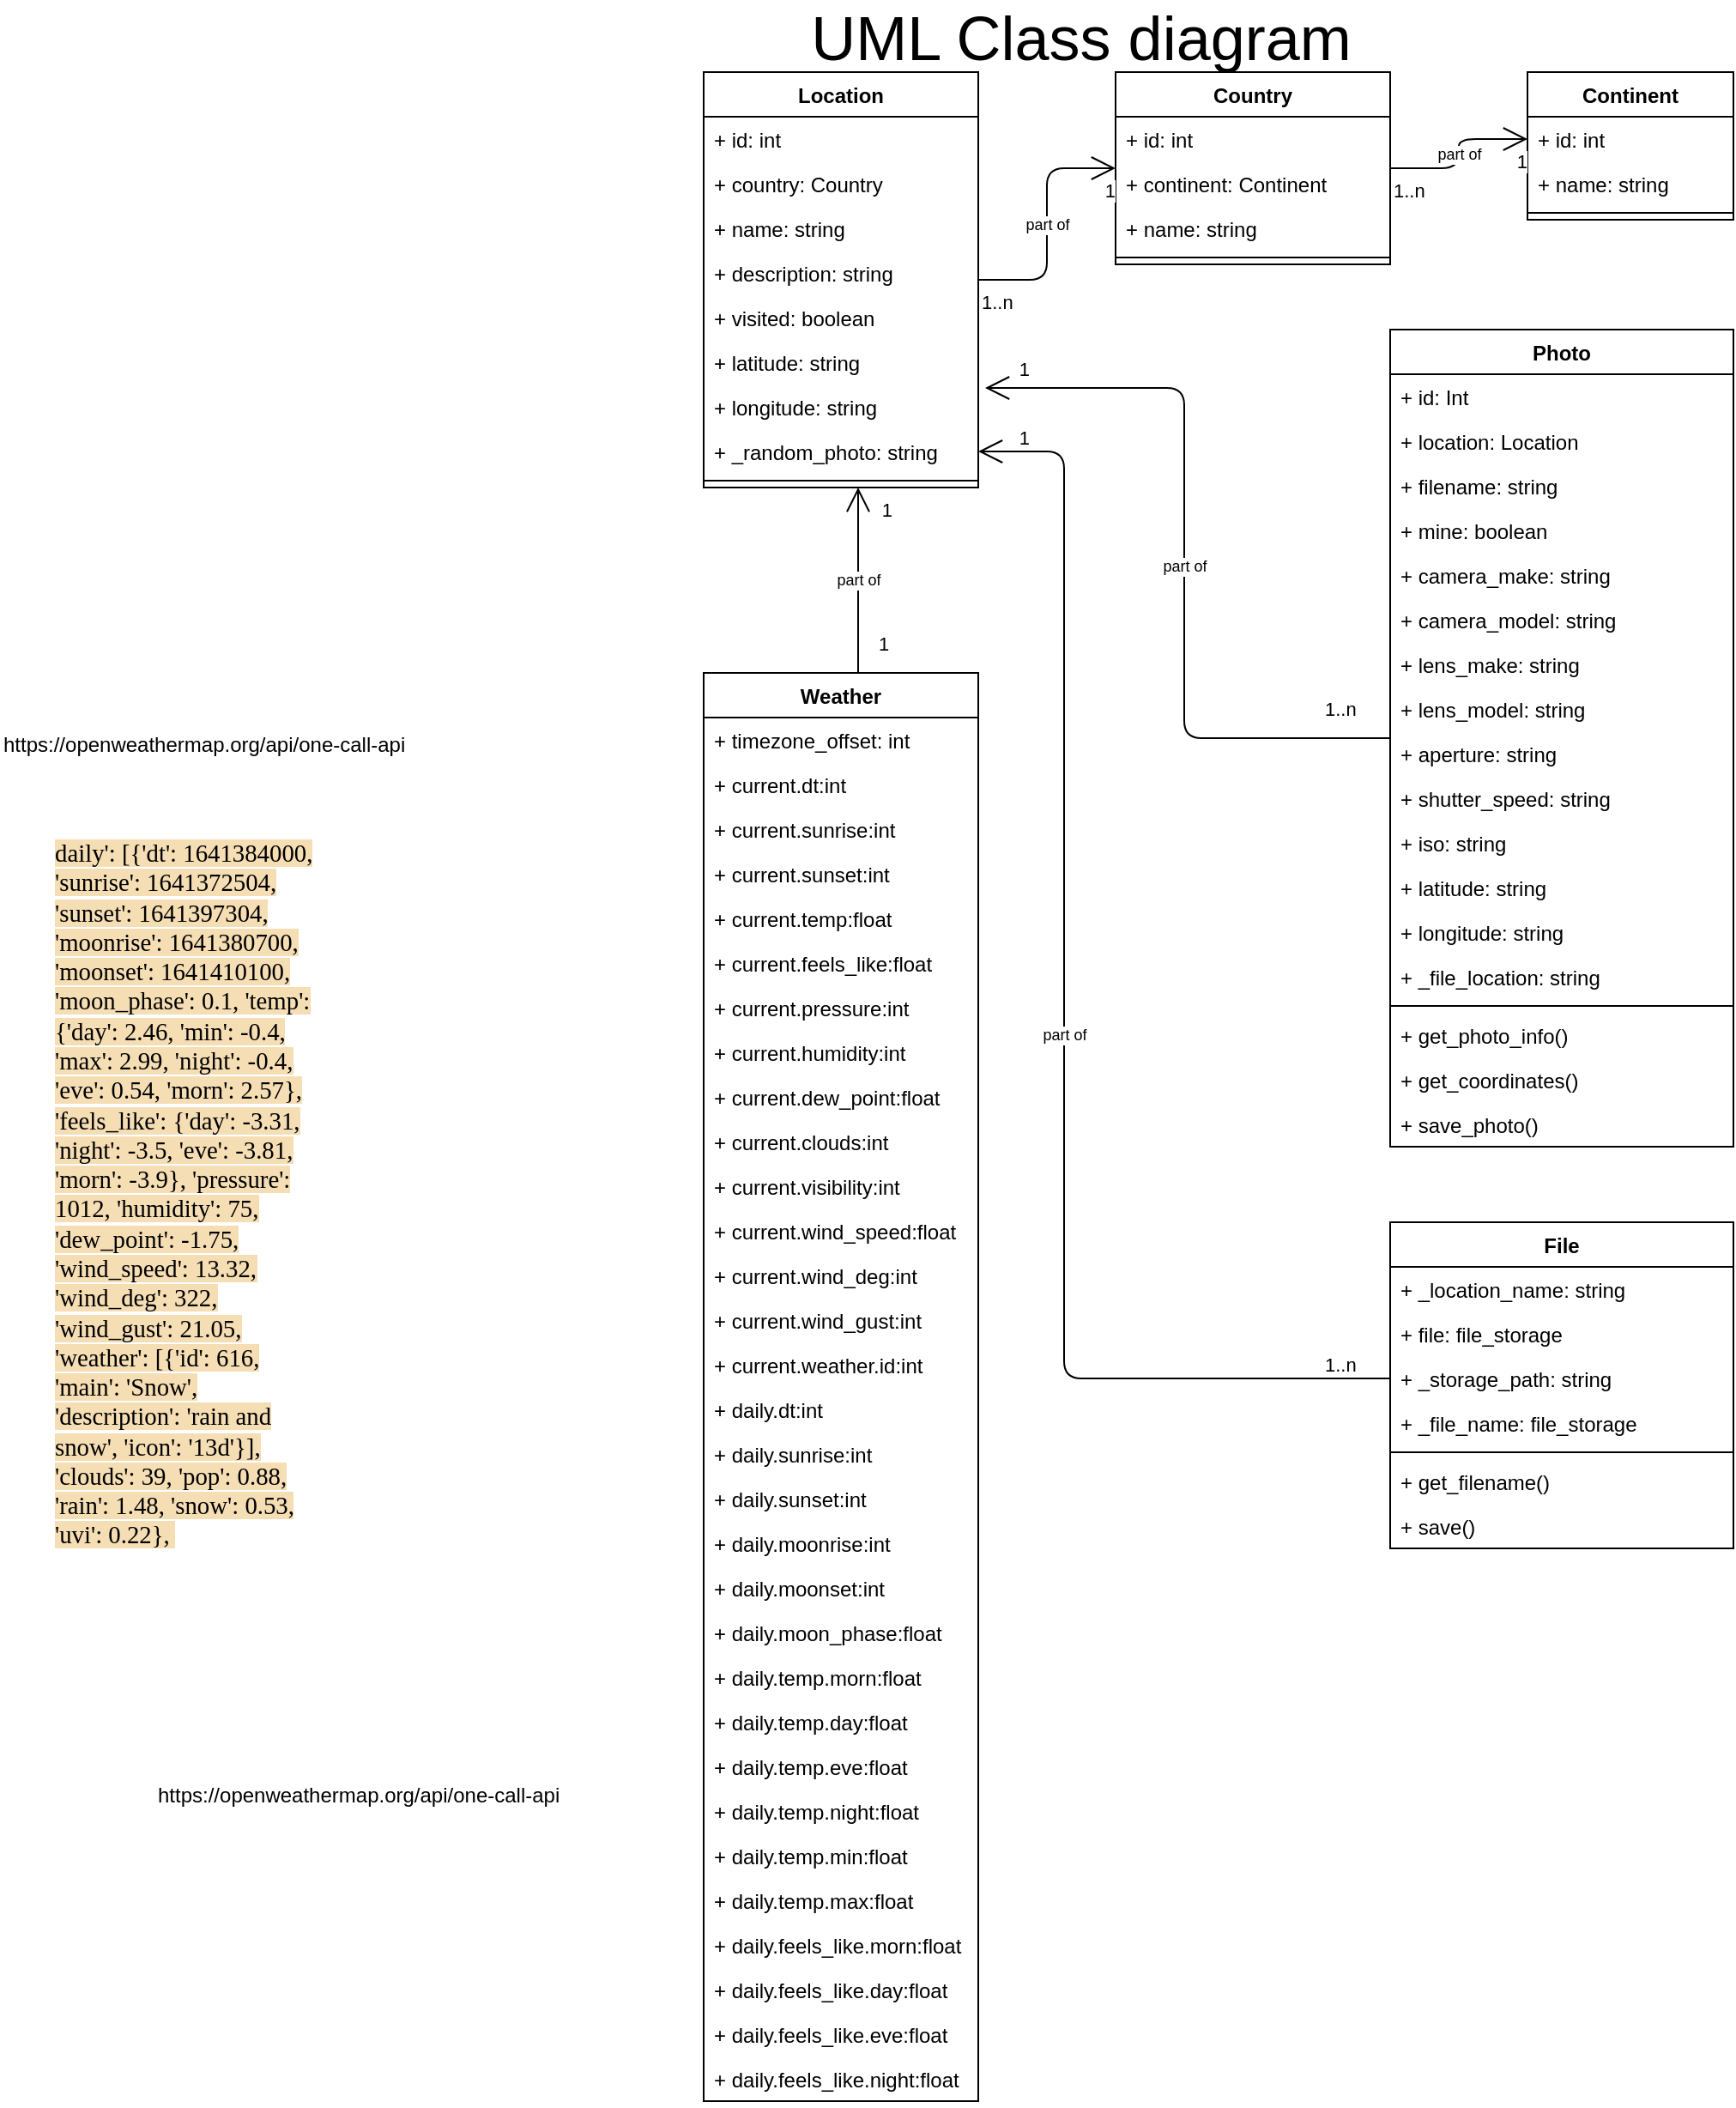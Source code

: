 <mxfile version="16.1.2" type="device" pages="7"><diagram id="C5RBs43oDa-KdzZeNtuy" name="UML Class diagram"><mxGraphModel dx="1457" dy="586" grid="1" gridSize="10" guides="1" tooltips="1" connect="1" arrows="0" fold="1" page="1" pageScale="1" pageWidth="827" pageHeight="1169" math="0" shadow="0"><root><mxCell id="WIyWlLk6GJQsqaUBKTNV-0"/><mxCell id="WIyWlLk6GJQsqaUBKTNV-1" parent="WIyWlLk6GJQsqaUBKTNV-0"/><mxCell id="_HAbwKvfcYTaI2jSfiZZ-10" value="Country" style="swimlane;fontStyle=1;align=center;verticalAlign=top;childLayout=stackLayout;horizontal=1;startSize=26;horizontalStack=0;resizeParent=1;resizeParentMax=0;resizeLast=0;collapsible=1;marginBottom=0;" parent="WIyWlLk6GJQsqaUBKTNV-1" vertex="1"><mxGeometry x="440" y="50" width="160" height="112" as="geometry"/></mxCell><mxCell id="_HAbwKvfcYTaI2jSfiZZ-11" value="+ id: int" style="text;strokeColor=none;fillColor=none;align=left;verticalAlign=top;spacingLeft=4;spacingRight=4;overflow=hidden;rotatable=0;points=[[0,0.5],[1,0.5]];portConstraint=eastwest;" parent="_HAbwKvfcYTaI2jSfiZZ-10" vertex="1"><mxGeometry y="26" width="160" height="26" as="geometry"/></mxCell><mxCell id="S17_DZzXtAtvhhlAf8MP-12" value="+ continent: Continent" style="text;strokeColor=none;fillColor=none;align=left;verticalAlign=top;spacingLeft=4;spacingRight=4;overflow=hidden;rotatable=0;points=[[0,0.5],[1,0.5]];portConstraint=eastwest;" parent="_HAbwKvfcYTaI2jSfiZZ-10" vertex="1"><mxGeometry y="52" width="160" height="26" as="geometry"/></mxCell><mxCell id="S17_DZzXtAtvhhlAf8MP-13" value="+ name: string" style="text;strokeColor=none;fillColor=none;align=left;verticalAlign=top;spacingLeft=4;spacingRight=4;overflow=hidden;rotatable=0;points=[[0,0.5],[1,0.5]];portConstraint=eastwest;" parent="_HAbwKvfcYTaI2jSfiZZ-10" vertex="1"><mxGeometry y="78" width="160" height="26" as="geometry"/></mxCell><mxCell id="_HAbwKvfcYTaI2jSfiZZ-12" value="" style="line;strokeWidth=1;fillColor=none;align=left;verticalAlign=middle;spacingTop=-1;spacingLeft=3;spacingRight=3;rotatable=0;labelPosition=right;points=[];portConstraint=eastwest;" parent="_HAbwKvfcYTaI2jSfiZZ-10" vertex="1"><mxGeometry y="104" width="160" height="8" as="geometry"/></mxCell><mxCell id="_HAbwKvfcYTaI2jSfiZZ-18" value="Location" style="swimlane;fontStyle=1;align=center;verticalAlign=top;childLayout=stackLayout;horizontal=1;startSize=26;horizontalStack=0;resizeParent=1;resizeParentMax=0;resizeLast=0;collapsible=1;marginBottom=0;" parent="WIyWlLk6GJQsqaUBKTNV-1" vertex="1"><mxGeometry x="200" y="50" width="160" height="242" as="geometry"/></mxCell><mxCell id="_HAbwKvfcYTaI2jSfiZZ-19" value="+ id: int" style="text;strokeColor=none;fillColor=none;align=left;verticalAlign=top;spacingLeft=4;spacingRight=4;overflow=hidden;rotatable=0;points=[[0,0.5],[1,0.5]];portConstraint=eastwest;" parent="_HAbwKvfcYTaI2jSfiZZ-18" vertex="1"><mxGeometry y="26" width="160" height="26" as="geometry"/></mxCell><mxCell id="S17_DZzXtAtvhhlAf8MP-11" value="+ country: Country" style="text;strokeColor=none;fillColor=none;align=left;verticalAlign=top;spacingLeft=4;spacingRight=4;overflow=hidden;rotatable=0;points=[[0,0.5],[1,0.5]];portConstraint=eastwest;" parent="_HAbwKvfcYTaI2jSfiZZ-18" vertex="1"><mxGeometry y="52" width="160" height="26" as="geometry"/></mxCell><mxCell id="S17_DZzXtAtvhhlAf8MP-10" value="+ name: string" style="text;strokeColor=none;fillColor=none;align=left;verticalAlign=top;spacingLeft=4;spacingRight=4;overflow=hidden;rotatable=0;points=[[0,0.5],[1,0.5]];portConstraint=eastwest;" parent="_HAbwKvfcYTaI2jSfiZZ-18" vertex="1"><mxGeometry y="78" width="160" height="26" as="geometry"/></mxCell><mxCell id="S17_DZzXtAtvhhlAf8MP-9" value="+ description: string" style="text;strokeColor=none;fillColor=none;align=left;verticalAlign=top;spacingLeft=4;spacingRight=4;overflow=hidden;rotatable=0;points=[[0,0.5],[1,0.5]];portConstraint=eastwest;" parent="_HAbwKvfcYTaI2jSfiZZ-18" vertex="1"><mxGeometry y="104" width="160" height="26" as="geometry"/></mxCell><mxCell id="iTT6nS9sQwGT1zIHzTxG-0" value="+ visited: boolean" style="text;strokeColor=none;fillColor=none;align=left;verticalAlign=top;spacingLeft=4;spacingRight=4;overflow=hidden;rotatable=0;points=[[0,0.5],[1,0.5]];portConstraint=eastwest;" parent="_HAbwKvfcYTaI2jSfiZZ-18" vertex="1"><mxGeometry y="130" width="160" height="26" as="geometry"/></mxCell><mxCell id="pObfMgpnSmO3O4SwRfUN-2" value="+ latitude: string" style="text;strokeColor=none;fillColor=none;align=left;verticalAlign=top;spacingLeft=4;spacingRight=4;overflow=hidden;rotatable=0;points=[[0,0.5],[1,0.5]];portConstraint=eastwest;" parent="_HAbwKvfcYTaI2jSfiZZ-18" vertex="1"><mxGeometry y="156" width="160" height="26" as="geometry"/></mxCell><mxCell id="pObfMgpnSmO3O4SwRfUN-3" value="+ longitude: string" style="text;strokeColor=none;fillColor=none;align=left;verticalAlign=top;spacingLeft=4;spacingRight=4;overflow=hidden;rotatable=0;points=[[0,0.5],[1,0.5]];portConstraint=eastwest;" parent="_HAbwKvfcYTaI2jSfiZZ-18" vertex="1"><mxGeometry y="182" width="160" height="26" as="geometry"/></mxCell><mxCell id="_HAbwKvfcYTaI2jSfiZZ-27" value="+ _random_photo: string" style="text;strokeColor=none;fillColor=none;align=left;verticalAlign=top;spacingLeft=4;spacingRight=4;overflow=hidden;rotatable=0;points=[[0,0.5],[1,0.5]];portConstraint=eastwest;" parent="_HAbwKvfcYTaI2jSfiZZ-18" vertex="1"><mxGeometry y="208" width="160" height="26" as="geometry"/></mxCell><mxCell id="_HAbwKvfcYTaI2jSfiZZ-20" value="" style="line;strokeWidth=1;fillColor=none;align=left;verticalAlign=middle;spacingTop=-1;spacingLeft=3;spacingRight=3;rotatable=0;labelPosition=right;points=[];portConstraint=eastwest;" parent="_HAbwKvfcYTaI2jSfiZZ-18" vertex="1"><mxGeometry y="234" width="160" height="8" as="geometry"/></mxCell><mxCell id="6b-0Ztd64MfCkyTz4x-n-39" value="part of" style="endArrow=open;html=1;endSize=12;startArrow=none;startSize=14;startFill=0;edgeStyle=orthogonalEdgeStyle;fontSize=9;" parent="WIyWlLk6GJQsqaUBKTNV-1" source="_HAbwKvfcYTaI2jSfiZZ-18" target="_HAbwKvfcYTaI2jSfiZZ-10" edge="1"><mxGeometry relative="1" as="geometry"><mxPoint x="500" y="279" as="sourcePoint"/><mxPoint x="620" y="251" as="targetPoint"/></mxGeometry></mxCell><mxCell id="6b-0Ztd64MfCkyTz4x-n-40" value="1..n" style="edgeLabel;resizable=0;html=1;align=left;verticalAlign=top;" parent="6b-0Ztd64MfCkyTz4x-n-39" connectable="0" vertex="1"><mxGeometry x="-1" relative="1" as="geometry"/></mxCell><mxCell id="6b-0Ztd64MfCkyTz4x-n-41" value="1" style="edgeLabel;resizable=0;html=1;align=right;verticalAlign=top;" parent="6b-0Ztd64MfCkyTz4x-n-39" connectable="0" vertex="1"><mxGeometry x="1" relative="1" as="geometry"/></mxCell><mxCell id="S17_DZzXtAtvhhlAf8MP-0" value="Continent" style="swimlane;fontStyle=1;align=center;verticalAlign=top;childLayout=stackLayout;horizontal=1;startSize=26;horizontalStack=0;resizeParent=1;resizeParentMax=0;resizeLast=0;collapsible=1;marginBottom=0;" parent="WIyWlLk6GJQsqaUBKTNV-1" vertex="1"><mxGeometry x="680" y="50" width="120" height="86" as="geometry"/></mxCell><mxCell id="S17_DZzXtAtvhhlAf8MP-1" value="+ id: int" style="text;strokeColor=none;fillColor=none;align=left;verticalAlign=top;spacingLeft=4;spacingRight=4;overflow=hidden;rotatable=0;points=[[0,0.5],[1,0.5]];portConstraint=eastwest;" parent="S17_DZzXtAtvhhlAf8MP-0" vertex="1"><mxGeometry y="26" width="120" height="26" as="geometry"/></mxCell><mxCell id="S17_DZzXtAtvhhlAf8MP-14" value="+ name: string" style="text;strokeColor=none;fillColor=none;align=left;verticalAlign=top;spacingLeft=4;spacingRight=4;overflow=hidden;rotatable=0;points=[[0,0.5],[1,0.5]];portConstraint=eastwest;" parent="S17_DZzXtAtvhhlAf8MP-0" vertex="1"><mxGeometry y="52" width="120" height="26" as="geometry"/></mxCell><mxCell id="S17_DZzXtAtvhhlAf8MP-2" value="" style="line;strokeWidth=1;fillColor=none;align=left;verticalAlign=middle;spacingTop=-1;spacingLeft=3;spacingRight=3;rotatable=0;labelPosition=right;points=[];portConstraint=eastwest;" parent="S17_DZzXtAtvhhlAf8MP-0" vertex="1"><mxGeometry y="78" width="120" height="8" as="geometry"/></mxCell><mxCell id="S17_DZzXtAtvhhlAf8MP-6" value="part of" style="endArrow=open;html=1;endSize=12;startArrow=none;startSize=14;startFill=0;edgeStyle=orthogonalEdgeStyle;fontSize=9;entryX=0;entryY=0.5;entryDx=0;entryDy=0;" parent="WIyWlLk6GJQsqaUBKTNV-1" source="_HAbwKvfcYTaI2jSfiZZ-10" target="S17_DZzXtAtvhhlAf8MP-1" edge="1"><mxGeometry relative="1" as="geometry"><mxPoint x="620" y="209" as="sourcePoint"/><mxPoint x="740" y="170" as="targetPoint"/></mxGeometry></mxCell><mxCell id="S17_DZzXtAtvhhlAf8MP-7" value="1..n" style="edgeLabel;resizable=0;html=1;align=left;verticalAlign=top;" parent="S17_DZzXtAtvhhlAf8MP-6" connectable="0" vertex="1"><mxGeometry x="-1" relative="1" as="geometry"/></mxCell><mxCell id="S17_DZzXtAtvhhlAf8MP-8" value="1" style="edgeLabel;resizable=0;html=1;align=right;verticalAlign=top;" parent="S17_DZzXtAtvhhlAf8MP-6" connectable="0" vertex="1"><mxGeometry x="1" relative="1" as="geometry"/></mxCell><mxCell id="S17_DZzXtAtvhhlAf8MP-15" value="&lt;font style=&quot;font-size: 36px&quot;&gt;UML Class diagram&lt;/font&gt;" style="text;html=1;strokeColor=none;fillColor=none;align=center;verticalAlign=middle;whiteSpace=wrap;rounded=0;" parent="WIyWlLk6GJQsqaUBKTNV-1" vertex="1"><mxGeometry x="40" y="10" width="760" height="40" as="geometry"/></mxCell><mxCell id="iRQ1AphDZ2LwAOOgi8sd-0" value="Photo" style="swimlane;fontStyle=1;align=center;verticalAlign=top;childLayout=stackLayout;horizontal=1;startSize=26;horizontalStack=0;resizeParent=1;resizeParentMax=0;resizeLast=0;collapsible=1;marginBottom=0;" parent="WIyWlLk6GJQsqaUBKTNV-1" vertex="1"><mxGeometry x="600" y="200" width="200" height="476" as="geometry"/></mxCell><mxCell id="iRQ1AphDZ2LwAOOgi8sd-1" value="+ id: Int" style="text;strokeColor=none;fillColor=none;align=left;verticalAlign=top;spacingLeft=4;spacingRight=4;overflow=hidden;rotatable=0;points=[[0,0.5],[1,0.5]];portConstraint=eastwest;" parent="iRQ1AphDZ2LwAOOgi8sd-0" vertex="1"><mxGeometry y="26" width="200" height="26" as="geometry"/></mxCell><mxCell id="iRQ1AphDZ2LwAOOgi8sd-5" value="+ location: Location" style="text;strokeColor=none;fillColor=none;align=left;verticalAlign=top;spacingLeft=4;spacingRight=4;overflow=hidden;rotatable=0;points=[[0,0.5],[1,0.5]];portConstraint=eastwest;" parent="iRQ1AphDZ2LwAOOgi8sd-0" vertex="1"><mxGeometry y="52" width="200" height="26" as="geometry"/></mxCell><mxCell id="iRQ1AphDZ2LwAOOgi8sd-3" value="+ filename: string" style="text;strokeColor=none;fillColor=none;align=left;verticalAlign=top;spacingLeft=4;spacingRight=4;overflow=hidden;rotatable=0;points=[[0,0.5],[1,0.5]];portConstraint=eastwest;" parent="iRQ1AphDZ2LwAOOgi8sd-0" vertex="1"><mxGeometry y="78" width="200" height="26" as="geometry"/></mxCell><mxCell id="iRQ1AphDZ2LwAOOgi8sd-4" value="+ mine: boolean" style="text;strokeColor=none;fillColor=none;align=left;verticalAlign=top;spacingLeft=4;spacingRight=4;overflow=hidden;rotatable=0;points=[[0,0.5],[1,0.5]];portConstraint=eastwest;" parent="iRQ1AphDZ2LwAOOgi8sd-0" vertex="1"><mxGeometry y="104" width="200" height="26" as="geometry"/></mxCell><mxCell id="X34kx8ks0Io8x8k9ETpR-16" value="+ camera_make: string" style="text;strokeColor=none;fillColor=none;align=left;verticalAlign=top;spacingLeft=4;spacingRight=4;overflow=hidden;rotatable=0;points=[[0,0.5],[1,0.5]];portConstraint=eastwest;" parent="iRQ1AphDZ2LwAOOgi8sd-0" vertex="1"><mxGeometry y="130" width="200" height="26" as="geometry"/></mxCell><mxCell id="X34kx8ks0Io8x8k9ETpR-17" value="+ camera_model: string" style="text;strokeColor=none;fillColor=none;align=left;verticalAlign=top;spacingLeft=4;spacingRight=4;overflow=hidden;rotatable=0;points=[[0,0.5],[1,0.5]];portConstraint=eastwest;" parent="iRQ1AphDZ2LwAOOgi8sd-0" vertex="1"><mxGeometry y="156" width="200" height="26" as="geometry"/></mxCell><mxCell id="X34kx8ks0Io8x8k9ETpR-18" value="+ lens_make: string" style="text;strokeColor=none;fillColor=none;align=left;verticalAlign=top;spacingLeft=4;spacingRight=4;overflow=hidden;rotatable=0;points=[[0,0.5],[1,0.5]];portConstraint=eastwest;" parent="iRQ1AphDZ2LwAOOgi8sd-0" vertex="1"><mxGeometry y="182" width="200" height="26" as="geometry"/></mxCell><mxCell id="X34kx8ks0Io8x8k9ETpR-19" value="+ lens_model: string" style="text;strokeColor=none;fillColor=none;align=left;verticalAlign=top;spacingLeft=4;spacingRight=4;overflow=hidden;rotatable=0;points=[[0,0.5],[1,0.5]];portConstraint=eastwest;" parent="iRQ1AphDZ2LwAOOgi8sd-0" vertex="1"><mxGeometry y="208" width="200" height="26" as="geometry"/></mxCell><mxCell id="X34kx8ks0Io8x8k9ETpR-20" value="+ aperture: string" style="text;strokeColor=none;fillColor=none;align=left;verticalAlign=top;spacingLeft=4;spacingRight=4;overflow=hidden;rotatable=0;points=[[0,0.5],[1,0.5]];portConstraint=eastwest;" parent="iRQ1AphDZ2LwAOOgi8sd-0" vertex="1"><mxGeometry y="234" width="200" height="26" as="geometry"/></mxCell><mxCell id="X34kx8ks0Io8x8k9ETpR-21" value="+ shutter_speed: string" style="text;strokeColor=none;fillColor=none;align=left;verticalAlign=top;spacingLeft=4;spacingRight=4;overflow=hidden;rotatable=0;points=[[0,0.5],[1,0.5]];portConstraint=eastwest;" parent="iRQ1AphDZ2LwAOOgi8sd-0" vertex="1"><mxGeometry y="260" width="200" height="26" as="geometry"/></mxCell><mxCell id="X34kx8ks0Io8x8k9ETpR-22" value="+ iso: string" style="text;strokeColor=none;fillColor=none;align=left;verticalAlign=top;spacingLeft=4;spacingRight=4;overflow=hidden;rotatable=0;points=[[0,0.5],[1,0.5]];portConstraint=eastwest;" parent="iRQ1AphDZ2LwAOOgi8sd-0" vertex="1"><mxGeometry y="286" width="200" height="26" as="geometry"/></mxCell><mxCell id="X34kx8ks0Io8x8k9ETpR-23" value="+ latitude: string" style="text;strokeColor=none;fillColor=none;align=left;verticalAlign=top;spacingLeft=4;spacingRight=4;overflow=hidden;rotatable=0;points=[[0,0.5],[1,0.5]];portConstraint=eastwest;" parent="iRQ1AphDZ2LwAOOgi8sd-0" vertex="1"><mxGeometry y="312" width="200" height="26" as="geometry"/></mxCell><mxCell id="X34kx8ks0Io8x8k9ETpR-24" value="+ longitude: string" style="text;strokeColor=none;fillColor=none;align=left;verticalAlign=top;spacingLeft=4;spacingRight=4;overflow=hidden;rotatable=0;points=[[0,0.5],[1,0.5]];portConstraint=eastwest;" parent="iRQ1AphDZ2LwAOOgi8sd-0" vertex="1"><mxGeometry y="338" width="200" height="26" as="geometry"/></mxCell><mxCell id="X34kx8ks0Io8x8k9ETpR-27" value="+ _file_location: string" style="text;strokeColor=none;fillColor=none;align=left;verticalAlign=top;spacingLeft=4;spacingRight=4;overflow=hidden;rotatable=0;points=[[0,0.5],[1,0.5]];portConstraint=eastwest;" parent="iRQ1AphDZ2LwAOOgi8sd-0" vertex="1"><mxGeometry y="364" width="200" height="26" as="geometry"/></mxCell><mxCell id="iRQ1AphDZ2LwAOOgi8sd-6" value="" style="line;strokeWidth=1;fillColor=none;align=left;verticalAlign=middle;spacingTop=-1;spacingLeft=3;spacingRight=3;rotatable=0;labelPosition=right;points=[];portConstraint=eastwest;" parent="iRQ1AphDZ2LwAOOgi8sd-0" vertex="1"><mxGeometry y="390" width="200" height="8" as="geometry"/></mxCell><mxCell id="X34kx8ks0Io8x8k9ETpR-28" value="+ get_photo_info()" style="text;strokeColor=none;fillColor=none;align=left;verticalAlign=top;spacingLeft=4;spacingRight=4;overflow=hidden;rotatable=0;points=[[0,0.5],[1,0.5]];portConstraint=eastwest;" parent="iRQ1AphDZ2LwAOOgi8sd-0" vertex="1"><mxGeometry y="398" width="200" height="26" as="geometry"/></mxCell><mxCell id="X34kx8ks0Io8x8k9ETpR-29" value="+ get_coordinates()" style="text;strokeColor=none;fillColor=none;align=left;verticalAlign=top;spacingLeft=4;spacingRight=4;overflow=hidden;rotatable=0;points=[[0,0.5],[1,0.5]];portConstraint=eastwest;" parent="iRQ1AphDZ2LwAOOgi8sd-0" vertex="1"><mxGeometry y="424" width="200" height="26" as="geometry"/></mxCell><mxCell id="tmkLyh4PponuhV3IKCXf-2" value="+ save_photo()" style="text;strokeColor=none;fillColor=none;align=left;verticalAlign=top;spacingLeft=4;spacingRight=4;overflow=hidden;rotatable=0;points=[[0,0.5],[1,0.5]];portConstraint=eastwest;" parent="iRQ1AphDZ2LwAOOgi8sd-0" vertex="1"><mxGeometry y="450" width="200" height="26" as="geometry"/></mxCell><mxCell id="iRQ1AphDZ2LwAOOgi8sd-10" value="part of" style="endArrow=open;html=1;endSize=12;startArrow=none;startSize=14;startFill=0;edgeStyle=orthogonalEdgeStyle;fontSize=9;entryX=1.025;entryY=0.077;entryDx=0;entryDy=0;entryPerimeter=0;" parent="WIyWlLk6GJQsqaUBKTNV-1" source="iRQ1AphDZ2LwAOOgi8sd-0" target="pObfMgpnSmO3O4SwRfUN-3" edge="1"><mxGeometry relative="1" as="geometry"><mxPoint x="90" y="260" as="sourcePoint"/><mxPoint x="170" y="234" as="targetPoint"/></mxGeometry></mxCell><mxCell id="iRQ1AphDZ2LwAOOgi8sd-11" value="1..n" style="edgeLabel;resizable=0;html=1;align=left;verticalAlign=top;" parent="iRQ1AphDZ2LwAOOgi8sd-10" connectable="0" vertex="1"><mxGeometry x="-1" relative="1" as="geometry"><mxPoint x="-40" y="-30" as="offset"/></mxGeometry></mxCell><mxCell id="iRQ1AphDZ2LwAOOgi8sd-12" value="1" style="edgeLabel;resizable=0;html=1;align=right;verticalAlign=top;" parent="iRQ1AphDZ2LwAOOgi8sd-10" connectable="0" vertex="1"><mxGeometry x="1" relative="1" as="geometry"><mxPoint x="26" y="-24" as="offset"/></mxGeometry></mxCell><mxCell id="UiukALw7IiUifL7ndPT2-0" value="File" style="swimlane;fontStyle=1;align=center;verticalAlign=top;childLayout=stackLayout;horizontal=1;startSize=26;horizontalStack=0;resizeParent=1;resizeParentMax=0;resizeLast=0;collapsible=1;marginBottom=0;" parent="WIyWlLk6GJQsqaUBKTNV-1" vertex="1"><mxGeometry x="600" y="720" width="200" height="190" as="geometry"/></mxCell><mxCell id="UiukALw7IiUifL7ndPT2-2" value="+ _location_name: string" style="text;strokeColor=none;fillColor=none;align=left;verticalAlign=top;spacingLeft=4;spacingRight=4;overflow=hidden;rotatable=0;points=[[0,0.5],[1,0.5]];portConstraint=eastwest;" parent="UiukALw7IiUifL7ndPT2-0" vertex="1"><mxGeometry y="26" width="200" height="26" as="geometry"/></mxCell><mxCell id="GWEf2E3XGnfLZtun4TMt-1" value="+ file: file_storage" style="text;strokeColor=none;fillColor=none;align=left;verticalAlign=top;spacingLeft=4;spacingRight=4;overflow=hidden;rotatable=0;points=[[0,0.5],[1,0.5]];portConstraint=eastwest;" parent="UiukALw7IiUifL7ndPT2-0" vertex="1"><mxGeometry y="52" width="200" height="26" as="geometry"/></mxCell><mxCell id="fhtzhvBiHqMES6PPahZz-0" value="+ _storage_path: string" style="text;strokeColor=none;fillColor=none;align=left;verticalAlign=top;spacingLeft=4;spacingRight=4;overflow=hidden;rotatable=0;points=[[0,0.5],[1,0.5]];portConstraint=eastwest;" parent="UiukALw7IiUifL7ndPT2-0" vertex="1"><mxGeometry y="78" width="200" height="26" as="geometry"/></mxCell><mxCell id="UiukALw7IiUifL7ndPT2-14" value="+ _file_name: file_storage" style="text;strokeColor=none;fillColor=none;align=left;verticalAlign=top;spacingLeft=4;spacingRight=4;overflow=hidden;rotatable=0;points=[[0,0.5],[1,0.5]];portConstraint=eastwest;" parent="UiukALw7IiUifL7ndPT2-0" vertex="1"><mxGeometry y="104" width="200" height="26" as="geometry"/></mxCell><mxCell id="UiukALw7IiUifL7ndPT2-15" value="" style="line;strokeWidth=1;fillColor=none;align=left;verticalAlign=middle;spacingTop=-1;spacingLeft=3;spacingRight=3;rotatable=0;labelPosition=right;points=[];portConstraint=eastwest;" parent="UiukALw7IiUifL7ndPT2-0" vertex="1"><mxGeometry y="130" width="200" height="8" as="geometry"/></mxCell><mxCell id="UiukALw7IiUifL7ndPT2-16" value="+ get_filename()" style="text;strokeColor=none;fillColor=none;align=left;verticalAlign=top;spacingLeft=4;spacingRight=4;overflow=hidden;rotatable=0;points=[[0,0.5],[1,0.5]];portConstraint=eastwest;" parent="UiukALw7IiUifL7ndPT2-0" vertex="1"><mxGeometry y="138" width="200" height="26" as="geometry"/></mxCell><mxCell id="GWEf2E3XGnfLZtun4TMt-2" value="+ save()" style="text;strokeColor=none;fillColor=none;align=left;verticalAlign=top;spacingLeft=4;spacingRight=4;overflow=hidden;rotatable=0;points=[[0,0.5],[1,0.5]];portConstraint=eastwest;" parent="UiukALw7IiUifL7ndPT2-0" vertex="1"><mxGeometry y="164" width="200" height="26" as="geometry"/></mxCell><mxCell id="UiukALw7IiUifL7ndPT2-19" value="part of" style="endArrow=open;html=1;endSize=12;startArrow=none;startSize=14;startFill=0;edgeStyle=orthogonalEdgeStyle;fontSize=9;exitX=0;exitY=0.5;exitDx=0;exitDy=0;entryX=1;entryY=0.5;entryDx=0;entryDy=0;" parent="WIyWlLk6GJQsqaUBKTNV-1" source="fhtzhvBiHqMES6PPahZz-0" edge="1" target="_HAbwKvfcYTaI2jSfiZZ-27"><mxGeometry relative="1" as="geometry"><mxPoint x="210" y="520" as="sourcePoint"/><mxPoint x="260" y="290" as="targetPoint"/><Array as="points"><mxPoint x="410" y="811"/><mxPoint x="410" y="271"/></Array></mxGeometry></mxCell><mxCell id="UiukALw7IiUifL7ndPT2-20" value="1..n" style="edgeLabel;resizable=0;html=1;align=left;verticalAlign=top;" parent="UiukALw7IiUifL7ndPT2-19" connectable="0" vertex="1"><mxGeometry x="-1" relative="1" as="geometry"><mxPoint x="-40" y="-21" as="offset"/></mxGeometry></mxCell><mxCell id="UiukALw7IiUifL7ndPT2-21" value="1" style="edgeLabel;resizable=0;html=1;align=right;verticalAlign=top;" parent="UiukALw7IiUifL7ndPT2-19" connectable="0" vertex="1"><mxGeometry x="1" relative="1" as="geometry"><mxPoint x="30" y="-21" as="offset"/></mxGeometry></mxCell><mxCell id="hAKc3b6h7MhRrObc005k-0" value="Weather" style="swimlane;fontStyle=1;align=center;verticalAlign=top;childLayout=stackLayout;horizontal=1;startSize=26;horizontalStack=0;resizeParent=1;resizeParentMax=0;resizeLast=0;collapsible=1;marginBottom=0;" vertex="1" parent="WIyWlLk6GJQsqaUBKTNV-1"><mxGeometry x="200" y="400" width="160" height="832" as="geometry"/></mxCell><mxCell id="hAKc3b6h7MhRrObc005k-2" value="+ timezone_offset: int" style="text;strokeColor=none;fillColor=none;align=left;verticalAlign=top;spacingLeft=4;spacingRight=4;overflow=hidden;rotatable=0;points=[[0,0.5],[1,0.5]];portConstraint=eastwest;" vertex="1" parent="hAKc3b6h7MhRrObc005k-0"><mxGeometry y="26" width="160" height="26" as="geometry"/></mxCell><mxCell id="hAKc3b6h7MhRrObc005k-3" value="+ current.dt:int " style="text;strokeColor=none;fillColor=none;align=left;verticalAlign=top;spacingLeft=4;spacingRight=4;overflow=hidden;rotatable=0;points=[[0,0.5],[1,0.5]];portConstraint=eastwest;" vertex="1" parent="hAKc3b6h7MhRrObc005k-0"><mxGeometry y="52" width="160" height="26" as="geometry"/></mxCell><mxCell id="P8RkU1ilwzonGgYLxNzp-4" value="+ current.sunrise:int " style="text;strokeColor=none;fillColor=none;align=left;verticalAlign=top;spacingLeft=4;spacingRight=4;overflow=hidden;rotatable=0;points=[[0,0.5],[1,0.5]];portConstraint=eastwest;" vertex="1" parent="hAKc3b6h7MhRrObc005k-0"><mxGeometry y="78" width="160" height="26" as="geometry"/></mxCell><mxCell id="P8RkU1ilwzonGgYLxNzp-5" value="+ current.sunset:int " style="text;strokeColor=none;fillColor=none;align=left;verticalAlign=top;spacingLeft=4;spacingRight=4;overflow=hidden;rotatable=0;points=[[0,0.5],[1,0.5]];portConstraint=eastwest;" vertex="1" parent="hAKc3b6h7MhRrObc005k-0"><mxGeometry y="104" width="160" height="26" as="geometry"/></mxCell><mxCell id="P8RkU1ilwzonGgYLxNzp-6" value="+ current.temp:float" style="text;strokeColor=none;fillColor=none;align=left;verticalAlign=top;spacingLeft=4;spacingRight=4;overflow=hidden;rotatable=0;points=[[0,0.5],[1,0.5]];portConstraint=eastwest;" vertex="1" parent="hAKc3b6h7MhRrObc005k-0"><mxGeometry y="130" width="160" height="26" as="geometry"/></mxCell><mxCell id="P8RkU1ilwzonGgYLxNzp-7" value="+ current.feels_like:float" style="text;strokeColor=none;fillColor=none;align=left;verticalAlign=top;spacingLeft=4;spacingRight=4;overflow=hidden;rotatable=0;points=[[0,0.5],[1,0.5]];portConstraint=eastwest;" vertex="1" parent="hAKc3b6h7MhRrObc005k-0"><mxGeometry y="156" width="160" height="26" as="geometry"/></mxCell><mxCell id="P8RkU1ilwzonGgYLxNzp-8" value="+ current.pressure:int " style="text;strokeColor=none;fillColor=none;align=left;verticalAlign=top;spacingLeft=4;spacingRight=4;overflow=hidden;rotatable=0;points=[[0,0.5],[1,0.5]];portConstraint=eastwest;" vertex="1" parent="hAKc3b6h7MhRrObc005k-0"><mxGeometry y="182" width="160" height="26" as="geometry"/></mxCell><mxCell id="P8RkU1ilwzonGgYLxNzp-9" value="+ current.humidity:int " style="text;strokeColor=none;fillColor=none;align=left;verticalAlign=top;spacingLeft=4;spacingRight=4;overflow=hidden;rotatable=0;points=[[0,0.5],[1,0.5]];portConstraint=eastwest;" vertex="1" parent="hAKc3b6h7MhRrObc005k-0"><mxGeometry y="208" width="160" height="26" as="geometry"/></mxCell><mxCell id="P8RkU1ilwzonGgYLxNzp-10" value="+ current.dew_point:float" style="text;strokeColor=none;fillColor=none;align=left;verticalAlign=top;spacingLeft=4;spacingRight=4;overflow=hidden;rotatable=0;points=[[0,0.5],[1,0.5]];portConstraint=eastwest;" vertex="1" parent="hAKc3b6h7MhRrObc005k-0"><mxGeometry y="234" width="160" height="26" as="geometry"/></mxCell><mxCell id="P8RkU1ilwzonGgYLxNzp-11" value="+ current.clouds:int " style="text;strokeColor=none;fillColor=none;align=left;verticalAlign=top;spacingLeft=4;spacingRight=4;overflow=hidden;rotatable=0;points=[[0,0.5],[1,0.5]];portConstraint=eastwest;" vertex="1" parent="hAKc3b6h7MhRrObc005k-0"><mxGeometry y="260" width="160" height="26" as="geometry"/></mxCell><mxCell id="P8RkU1ilwzonGgYLxNzp-12" value="+ current.visibility:int " style="text;strokeColor=none;fillColor=none;align=left;verticalAlign=top;spacingLeft=4;spacingRight=4;overflow=hidden;rotatable=0;points=[[0,0.5],[1,0.5]];portConstraint=eastwest;" vertex="1" parent="hAKc3b6h7MhRrObc005k-0"><mxGeometry y="286" width="160" height="26" as="geometry"/></mxCell><mxCell id="P8RkU1ilwzonGgYLxNzp-13" value="+ current.wind_speed:float" style="text;strokeColor=none;fillColor=none;align=left;verticalAlign=top;spacingLeft=4;spacingRight=4;overflow=hidden;rotatable=0;points=[[0,0.5],[1,0.5]];portConstraint=eastwest;" vertex="1" parent="hAKc3b6h7MhRrObc005k-0"><mxGeometry y="312" width="160" height="26" as="geometry"/></mxCell><mxCell id="P8RkU1ilwzonGgYLxNzp-14" value="+ current.wind_deg:int " style="text;strokeColor=none;fillColor=none;align=left;verticalAlign=top;spacingLeft=4;spacingRight=4;overflow=hidden;rotatable=0;points=[[0,0.5],[1,0.5]];portConstraint=eastwest;" vertex="1" parent="hAKc3b6h7MhRrObc005k-0"><mxGeometry y="338" width="160" height="26" as="geometry"/></mxCell><mxCell id="P8RkU1ilwzonGgYLxNzp-15" value="+ current.wind_gust:int " style="text;strokeColor=none;fillColor=none;align=left;verticalAlign=top;spacingLeft=4;spacingRight=4;overflow=hidden;rotatable=0;points=[[0,0.5],[1,0.5]];portConstraint=eastwest;" vertex="1" parent="hAKc3b6h7MhRrObc005k-0"><mxGeometry y="364" width="160" height="26" as="geometry"/></mxCell><mxCell id="P8RkU1ilwzonGgYLxNzp-16" value="+ current.weather.id:int " style="text;strokeColor=none;fillColor=none;align=left;verticalAlign=top;spacingLeft=4;spacingRight=4;overflow=hidden;rotatable=0;points=[[0,0.5],[1,0.5]];portConstraint=eastwest;" vertex="1" parent="hAKc3b6h7MhRrObc005k-0"><mxGeometry y="390" width="160" height="26" as="geometry"/></mxCell><mxCell id="P8RkU1ilwzonGgYLxNzp-23" value="+ daily.dt:int " style="text;strokeColor=none;fillColor=none;align=left;verticalAlign=top;spacingLeft=4;spacingRight=4;overflow=hidden;rotatable=0;points=[[0,0.5],[1,0.5]];portConstraint=eastwest;" vertex="1" parent="hAKc3b6h7MhRrObc005k-0"><mxGeometry y="416" width="160" height="26" as="geometry"/></mxCell><mxCell id="P8RkU1ilwzonGgYLxNzp-24" value="+ daily.sunrise:int " style="text;strokeColor=none;fillColor=none;align=left;verticalAlign=top;spacingLeft=4;spacingRight=4;overflow=hidden;rotatable=0;points=[[0,0.5],[1,0.5]];portConstraint=eastwest;" vertex="1" parent="hAKc3b6h7MhRrObc005k-0"><mxGeometry y="442" width="160" height="26" as="geometry"/></mxCell><mxCell id="P8RkU1ilwzonGgYLxNzp-27" value="+ daily.sunset:int " style="text;strokeColor=none;fillColor=none;align=left;verticalAlign=top;spacingLeft=4;spacingRight=4;overflow=hidden;rotatable=0;points=[[0,0.5],[1,0.5]];portConstraint=eastwest;" vertex="1" parent="hAKc3b6h7MhRrObc005k-0"><mxGeometry y="468" width="160" height="26" as="geometry"/></mxCell><mxCell id="P8RkU1ilwzonGgYLxNzp-28" value="+ daily.moonrise:int " style="text;strokeColor=none;fillColor=none;align=left;verticalAlign=top;spacingLeft=4;spacingRight=4;overflow=hidden;rotatable=0;points=[[0,0.5],[1,0.5]];portConstraint=eastwest;" vertex="1" parent="hAKc3b6h7MhRrObc005k-0"><mxGeometry y="494" width="160" height="26" as="geometry"/></mxCell><mxCell id="P8RkU1ilwzonGgYLxNzp-29" value="+ daily.moonset:int " style="text;strokeColor=none;fillColor=none;align=left;verticalAlign=top;spacingLeft=4;spacingRight=4;overflow=hidden;rotatable=0;points=[[0,0.5],[1,0.5]];portConstraint=eastwest;" vertex="1" parent="hAKc3b6h7MhRrObc005k-0"><mxGeometry y="520" width="160" height="26" as="geometry"/></mxCell><mxCell id="P8RkU1ilwzonGgYLxNzp-30" value="+ daily.moon_phase:float" style="text;strokeColor=none;fillColor=none;align=left;verticalAlign=top;spacingLeft=4;spacingRight=4;overflow=hidden;rotatable=0;points=[[0,0.5],[1,0.5]];portConstraint=eastwest;" vertex="1" parent="hAKc3b6h7MhRrObc005k-0"><mxGeometry y="546" width="160" height="26" as="geometry"/></mxCell><mxCell id="P8RkU1ilwzonGgYLxNzp-31" value="+ daily.temp.morn:float" style="text;strokeColor=none;fillColor=none;align=left;verticalAlign=top;spacingLeft=4;spacingRight=4;overflow=hidden;rotatable=0;points=[[0,0.5],[1,0.5]];portConstraint=eastwest;" vertex="1" parent="hAKc3b6h7MhRrObc005k-0"><mxGeometry y="572" width="160" height="26" as="geometry"/></mxCell><mxCell id="P8RkU1ilwzonGgYLxNzp-32" value="+ daily.temp.day:float" style="text;strokeColor=none;fillColor=none;align=left;verticalAlign=top;spacingLeft=4;spacingRight=4;overflow=hidden;rotatable=0;points=[[0,0.5],[1,0.5]];portConstraint=eastwest;" vertex="1" parent="hAKc3b6h7MhRrObc005k-0"><mxGeometry y="598" width="160" height="26" as="geometry"/></mxCell><mxCell id="P8RkU1ilwzonGgYLxNzp-33" value="+ daily.temp.eve:float" style="text;strokeColor=none;fillColor=none;align=left;verticalAlign=top;spacingLeft=4;spacingRight=4;overflow=hidden;rotatable=0;points=[[0,0.5],[1,0.5]];portConstraint=eastwest;" vertex="1" parent="hAKc3b6h7MhRrObc005k-0"><mxGeometry y="624" width="160" height="26" as="geometry"/></mxCell><mxCell id="P8RkU1ilwzonGgYLxNzp-34" value="+ daily.temp.night:float" style="text;strokeColor=none;fillColor=none;align=left;verticalAlign=top;spacingLeft=4;spacingRight=4;overflow=hidden;rotatable=0;points=[[0,0.5],[1,0.5]];portConstraint=eastwest;" vertex="1" parent="hAKc3b6h7MhRrObc005k-0"><mxGeometry y="650" width="160" height="26" as="geometry"/></mxCell><mxCell id="P8RkU1ilwzonGgYLxNzp-35" value="+ daily.temp.min:float" style="text;strokeColor=none;fillColor=none;align=left;verticalAlign=top;spacingLeft=4;spacingRight=4;overflow=hidden;rotatable=0;points=[[0,0.5],[1,0.5]];portConstraint=eastwest;" vertex="1" parent="hAKc3b6h7MhRrObc005k-0"><mxGeometry y="676" width="160" height="26" as="geometry"/></mxCell><mxCell id="P8RkU1ilwzonGgYLxNzp-36" value="+ daily.temp.max:float" style="text;strokeColor=none;fillColor=none;align=left;verticalAlign=top;spacingLeft=4;spacingRight=4;overflow=hidden;rotatable=0;points=[[0,0.5],[1,0.5]];portConstraint=eastwest;" vertex="1" parent="hAKc3b6h7MhRrObc005k-0"><mxGeometry y="702" width="160" height="26" as="geometry"/></mxCell><mxCell id="P8RkU1ilwzonGgYLxNzp-44" value="+ daily.feels_like.morn:float" style="text;strokeColor=none;fillColor=none;align=left;verticalAlign=top;spacingLeft=4;spacingRight=4;overflow=hidden;rotatable=0;points=[[0,0.5],[1,0.5]];portConstraint=eastwest;" vertex="1" parent="hAKc3b6h7MhRrObc005k-0"><mxGeometry y="728" width="160" height="26" as="geometry"/></mxCell><mxCell id="P8RkU1ilwzonGgYLxNzp-41" value="+ daily.feels_like.day:float" style="text;strokeColor=none;fillColor=none;align=left;verticalAlign=top;spacingLeft=4;spacingRight=4;overflow=hidden;rotatable=0;points=[[0,0.5],[1,0.5]];portConstraint=eastwest;" vertex="1" parent="hAKc3b6h7MhRrObc005k-0"><mxGeometry y="754" width="160" height="26" as="geometry"/></mxCell><mxCell id="P8RkU1ilwzonGgYLxNzp-42" value="+ daily.feels_like.eve:float" style="text;strokeColor=none;fillColor=none;align=left;verticalAlign=top;spacingLeft=4;spacingRight=4;overflow=hidden;rotatable=0;points=[[0,0.5],[1,0.5]];portConstraint=eastwest;" vertex="1" parent="hAKc3b6h7MhRrObc005k-0"><mxGeometry y="780" width="160" height="26" as="geometry"/></mxCell><mxCell id="P8RkU1ilwzonGgYLxNzp-43" value="+ daily.feels_like.night:float" style="text;strokeColor=none;fillColor=none;align=left;verticalAlign=top;spacingLeft=4;spacingRight=4;overflow=hidden;rotatable=0;points=[[0,0.5],[1,0.5]];portConstraint=eastwest;" vertex="1" parent="hAKc3b6h7MhRrObc005k-0"><mxGeometry y="806" width="160" height="26" as="geometry"/></mxCell><mxCell id="P8RkU1ilwzonGgYLxNzp-0" value="part of" style="endArrow=open;html=1;endSize=12;startArrow=none;startSize=14;startFill=0;edgeStyle=orthogonalEdgeStyle;fontSize=9;entryX=0.5;entryY=1;entryDx=0;entryDy=0;exitX=0.5;exitY=0;exitDx=0;exitDy=0;" edge="1" parent="WIyWlLk6GJQsqaUBKTNV-1"><mxGeometry relative="1" as="geometry"><mxPoint x="290.0" y="400" as="sourcePoint"/><mxPoint x="290.0" y="292" as="targetPoint"/></mxGeometry></mxCell><mxCell id="P8RkU1ilwzonGgYLxNzp-1" value="1" style="edgeLabel;resizable=0;html=1;align=left;verticalAlign=top;" connectable="0" vertex="1" parent="P8RkU1ilwzonGgYLxNzp-0"><mxGeometry x="-1" relative="1" as="geometry"><mxPoint x="10" y="-30" as="offset"/></mxGeometry></mxCell><mxCell id="P8RkU1ilwzonGgYLxNzp-2" value="1" style="edgeLabel;resizable=0;html=1;align=right;verticalAlign=top;" connectable="0" vertex="1" parent="P8RkU1ilwzonGgYLxNzp-0"><mxGeometry x="1" relative="1" as="geometry"><mxPoint x="20" as="offset"/></mxGeometry></mxCell><UserObject label="https://openweathermap.org/api/one-call-api" link="https://openweathermap.org/api/one-call-api" id="P8RkU1ilwzonGgYLxNzp-3"><mxCell style="text;whiteSpace=wrap;html=1;" vertex="1" parent="WIyWlLk6GJQsqaUBKTNV-1"><mxGeometry x="-210" y="428" width="260" height="30" as="geometry"/></mxCell></UserObject><mxCell id="P8RkU1ilwzonGgYLxNzp-26" value="&lt;span style=&quot;color: rgb(0, 0, 0); font-family: &amp;quot;times new roman&amp;quot;; font-size: 14.4px; font-style: normal; font-weight: 400; letter-spacing: normal; text-align: center; text-indent: 0px; text-transform: none; word-spacing: 0px; background-color: rgb(245, 221, 180); display: inline; float: none;&quot;&gt;daily': [{'dt': 1641384000, 'sunrise': 1641372504, 'sunset': 1641397304, 'moonrise': 1641380700, 'moonset': 1641410100, 'moon_phase': 0.1, 'temp': {'day': 2.46, 'min': -0.4, 'max': 2.99, 'night': -0.4, 'eve': 0.54, 'morn': 2.57}, 'feels_like': {'day': -3.31, 'night': -3.5, 'eve': -3.81, 'morn': -3.9}, 'pressure': 1012, 'humidity': 75, 'dew_point': -1.75, 'wind_speed': 13.32, 'wind_deg': 322, 'wind_gust': 21.05, 'weather': [{'id': 616, 'main': 'Snow', 'description': 'rain and snow', 'icon': '13d'}], 'clouds': 39, 'pop': 0.88, 'rain': 1.48, 'snow': 0.53, 'uvi': 0.22},&lt;span&gt;&amp;nbsp;&lt;/span&gt;&lt;/span&gt;" style="text;whiteSpace=wrap;html=1;" vertex="1" parent="WIyWlLk6GJQsqaUBKTNV-1"><mxGeometry x="-180" y="490" width="160" height="400" as="geometry"/></mxCell><UserObject label="https://openweathermap.org/api/one-call-api" link="https://openweathermap.org/api/one-call-api" id="P8RkU1ilwzonGgYLxNzp-45"><mxCell style="text;whiteSpace=wrap;html=1;" vertex="1" parent="WIyWlLk6GJQsqaUBKTNV-1"><mxGeometry x="-120" y="1040" width="260" height="30" as="geometry"/></mxCell></UserObject></root></mxGraphModel></diagram><diagram name="UML object diagram" id="8tHm3xc8DvYqFM3VfED4"><mxGraphModel dx="2062" dy="1225" grid="1" gridSize="10" guides="1" tooltips="1" connect="1" arrows="0" fold="1" page="1" pageScale="1" pageWidth="827" pageHeight="1169" math="0" shadow="0"><root><mxCell id="QGsZXZSTWWfmIvHB2mNW-0"/><mxCell id="QGsZXZSTWWfmIvHB2mNW-1" parent="QGsZXZSTWWfmIvHB2mNW-0"/><mxCell id="QGsZXZSTWWfmIvHB2mNW-62" value="Country" style="swimlane;fontStyle=1;align=center;verticalAlign=top;childLayout=stackLayout;horizontal=1;startSize=26;horizontalStack=0;resizeParent=1;resizeParentMax=0;resizeLast=0;collapsible=1;marginBottom=0;" parent="QGsZXZSTWWfmIvHB2mNW-1" vertex="1"><mxGeometry x="480" y="80" width="120" height="112" as="geometry"/></mxCell><mxCell id="QGsZXZSTWWfmIvHB2mNW-63" value="+ id: 1" style="text;strokeColor=none;fillColor=none;align=left;verticalAlign=top;spacingLeft=4;spacingRight=4;overflow=hidden;rotatable=0;points=[[0,0.5],[1,0.5]];portConstraint=eastwest;" parent="QGsZXZSTWWfmIvHB2mNW-62" vertex="1"><mxGeometry y="26" width="120" height="26" as="geometry"/></mxCell><mxCell id="QGsZXZSTWWfmIvHB2mNW-64" value="+ continent: Europe" style="text;strokeColor=none;fillColor=none;align=left;verticalAlign=top;spacingLeft=4;spacingRight=4;overflow=hidden;rotatable=0;points=[[0,0.5],[1,0.5]];portConstraint=eastwest;" parent="QGsZXZSTWWfmIvHB2mNW-62" vertex="1"><mxGeometry y="52" width="120" height="26" as="geometry"/></mxCell><mxCell id="QGsZXZSTWWfmIvHB2mNW-65" value="+ name: Scotland" style="text;strokeColor=none;fillColor=none;align=left;verticalAlign=top;spacingLeft=4;spacingRight=4;overflow=hidden;rotatable=0;points=[[0,0.5],[1,0.5]];portConstraint=eastwest;" parent="QGsZXZSTWWfmIvHB2mNW-62" vertex="1"><mxGeometry y="78" width="120" height="26" as="geometry"/></mxCell><mxCell id="QGsZXZSTWWfmIvHB2mNW-66" value="" style="line;strokeWidth=1;fillColor=none;align=left;verticalAlign=middle;spacingTop=-1;spacingLeft=3;spacingRight=3;rotatable=0;labelPosition=right;points=[];portConstraint=eastwest;" parent="QGsZXZSTWWfmIvHB2mNW-62" vertex="1"><mxGeometry y="104" width="120" height="8" as="geometry"/></mxCell><mxCell id="QGsZXZSTWWfmIvHB2mNW-67" value="Location" style="swimlane;fontStyle=1;align=center;verticalAlign=top;childLayout=stackLayout;horizontal=1;startSize=26;horizontalStack=0;resizeParent=1;resizeParentMax=0;resizeLast=0;collapsible=1;marginBottom=0;" parent="QGsZXZSTWWfmIvHB2mNW-1" vertex="1"><mxGeometry x="200" y="80" width="200" height="242" as="geometry"/></mxCell><mxCell id="QGsZXZSTWWfmIvHB2mNW-68" value="+ id: 101" style="text;strokeColor=none;fillColor=none;align=left;verticalAlign=top;spacingLeft=4;spacingRight=4;overflow=hidden;rotatable=0;points=[[0,0.5],[1,0.5]];portConstraint=eastwest;" parent="QGsZXZSTWWfmIvHB2mNW-67" vertex="1"><mxGeometry y="26" width="200" height="26" as="geometry"/></mxCell><mxCell id="QGsZXZSTWWfmIvHB2mNW-69" value="+ country: Scotland" style="text;strokeColor=none;fillColor=none;align=left;verticalAlign=top;spacingLeft=4;spacingRight=4;overflow=hidden;rotatable=0;points=[[0,0.5],[1,0.5]];portConstraint=eastwest;" parent="QGsZXZSTWWfmIvHB2mNW-67" vertex="1"><mxGeometry y="52" width="200" height="26" as="geometry"/></mxCell><mxCell id="QGsZXZSTWWfmIvHB2mNW-70" value="+ name: Glencoe" style="text;strokeColor=none;fillColor=none;align=left;verticalAlign=top;spacingLeft=4;spacingRight=4;overflow=hidden;rotatable=0;points=[[0,0.5],[1,0.5]];portConstraint=eastwest;" parent="QGsZXZSTWWfmIvHB2mNW-67" vertex="1"><mxGeometry y="78" width="200" height="26" as="geometry"/></mxCell><mxCell id="QGsZXZSTWWfmIvHB2mNW-71" value="+ description: Stunning..." style="text;strokeColor=none;fillColor=none;align=left;verticalAlign=top;spacingLeft=4;spacingRight=4;overflow=hidden;rotatable=0;points=[[0,0.5],[1,0.5]];portConstraint=eastwest;" parent="QGsZXZSTWWfmIvHB2mNW-67" vertex="1"><mxGeometry y="104" width="200" height="26" as="geometry"/></mxCell><mxCell id="QGsZXZSTWWfmIvHB2mNW-72" value="+ visited: True" style="text;strokeColor=none;fillColor=none;align=left;verticalAlign=top;spacingLeft=4;spacingRight=4;overflow=hidden;rotatable=0;points=[[0,0.5],[1,0.5]];portConstraint=eastwest;" parent="QGsZXZSTWWfmIvHB2mNW-67" vertex="1"><mxGeometry y="130" width="200" height="26" as="geometry"/></mxCell><mxCell id="f_PGn6pQruSHHA3Z7l_h-0" value="+ latitude: 1.223" style="text;strokeColor=none;fillColor=none;align=left;verticalAlign=top;spacingLeft=4;spacingRight=4;overflow=hidden;rotatable=0;points=[[0,0.5],[1,0.5]];portConstraint=eastwest;" parent="QGsZXZSTWWfmIvHB2mNW-67" vertex="1"><mxGeometry y="156" width="200" height="26" as="geometry"/></mxCell><mxCell id="f_PGn6pQruSHHA3Z7l_h-1" value="+ longitude: -1.344" style="text;strokeColor=none;fillColor=none;align=left;verticalAlign=top;spacingLeft=4;spacingRight=4;overflow=hidden;rotatable=0;points=[[0,0.5],[1,0.5]];portConstraint=eastwest;" parent="QGsZXZSTWWfmIvHB2mNW-67" vertex="1"><mxGeometry y="182" width="200" height="26" as="geometry"/></mxCell><mxCell id="QGsZXZSTWWfmIvHB2mNW-73" value="+ _random_photo: devils_pulpit.jpg" style="text;strokeColor=none;fillColor=none;align=left;verticalAlign=top;spacingLeft=4;spacingRight=4;overflow=hidden;rotatable=0;points=[[0,0.5],[1,0.5]];portConstraint=eastwest;" parent="QGsZXZSTWWfmIvHB2mNW-67" vertex="1"><mxGeometry y="208" width="200" height="26" as="geometry"/></mxCell><mxCell id="QGsZXZSTWWfmIvHB2mNW-74" value="" style="line;strokeWidth=1;fillColor=none;align=left;verticalAlign=middle;spacingTop=-1;spacingLeft=3;spacingRight=3;rotatable=0;labelPosition=right;points=[];portConstraint=eastwest;" parent="QGsZXZSTWWfmIvHB2mNW-67" vertex="1"><mxGeometry y="234" width="200" height="8" as="geometry"/></mxCell><mxCell id="QGsZXZSTWWfmIvHB2mNW-75" value="part of" style="endArrow=open;html=1;endSize=12;startArrow=none;startSize=14;startFill=0;edgeStyle=orthogonalEdgeStyle;fontSize=9;" parent="QGsZXZSTWWfmIvHB2mNW-1" source="QGsZXZSTWWfmIvHB2mNW-67" target="QGsZXZSTWWfmIvHB2mNW-62" edge="1"><mxGeometry relative="1" as="geometry"><mxPoint x="510" y="309" as="sourcePoint"/><mxPoint x="630" y="281" as="targetPoint"/></mxGeometry></mxCell><mxCell id="QGsZXZSTWWfmIvHB2mNW-76" value="1..n" style="edgeLabel;resizable=0;html=1;align=left;verticalAlign=top;" parent="QGsZXZSTWWfmIvHB2mNW-75" connectable="0" vertex="1"><mxGeometry x="-1" relative="1" as="geometry"/></mxCell><mxCell id="QGsZXZSTWWfmIvHB2mNW-77" value="1" style="edgeLabel;resizable=0;html=1;align=right;verticalAlign=top;" parent="QGsZXZSTWWfmIvHB2mNW-75" connectable="0" vertex="1"><mxGeometry x="1" relative="1" as="geometry"/></mxCell><mxCell id="QGsZXZSTWWfmIvHB2mNW-78" value="Continent" style="swimlane;fontStyle=1;align=center;verticalAlign=top;childLayout=stackLayout;horizontal=1;startSize=26;horizontalStack=0;resizeParent=1;resizeParentMax=0;resizeLast=0;collapsible=1;marginBottom=0;" parent="QGsZXZSTWWfmIvHB2mNW-1" vertex="1"><mxGeometry x="680" y="80" width="120" height="86" as="geometry"/></mxCell><mxCell id="QGsZXZSTWWfmIvHB2mNW-79" value="+ id: 1" style="text;strokeColor=none;fillColor=none;align=left;verticalAlign=top;spacingLeft=4;spacingRight=4;overflow=hidden;rotatable=0;points=[[0,0.5],[1,0.5]];portConstraint=eastwest;" parent="QGsZXZSTWWfmIvHB2mNW-78" vertex="1"><mxGeometry y="26" width="120" height="26" as="geometry"/></mxCell><mxCell id="QGsZXZSTWWfmIvHB2mNW-80" value="+ name: Europe" style="text;strokeColor=none;fillColor=none;align=left;verticalAlign=top;spacingLeft=4;spacingRight=4;overflow=hidden;rotatable=0;points=[[0,0.5],[1,0.5]];portConstraint=eastwest;" parent="QGsZXZSTWWfmIvHB2mNW-78" vertex="1"><mxGeometry y="52" width="120" height="26" as="geometry"/></mxCell><mxCell id="QGsZXZSTWWfmIvHB2mNW-81" value="" style="line;strokeWidth=1;fillColor=none;align=left;verticalAlign=middle;spacingTop=-1;spacingLeft=3;spacingRight=3;rotatable=0;labelPosition=right;points=[];portConstraint=eastwest;" parent="QGsZXZSTWWfmIvHB2mNW-78" vertex="1"><mxGeometry y="78" width="120" height="8" as="geometry"/></mxCell><mxCell id="QGsZXZSTWWfmIvHB2mNW-82" value="part of" style="endArrow=open;html=1;endSize=12;startArrow=none;startSize=14;startFill=0;edgeStyle=orthogonalEdgeStyle;fontSize=9;entryX=0;entryY=0.5;entryDx=0;entryDy=0;" parent="QGsZXZSTWWfmIvHB2mNW-1" source="QGsZXZSTWWfmIvHB2mNW-62" target="QGsZXZSTWWfmIvHB2mNW-79" edge="1"><mxGeometry relative="1" as="geometry"><mxPoint x="630" y="239" as="sourcePoint"/><mxPoint x="750" y="200" as="targetPoint"/></mxGeometry></mxCell><mxCell id="QGsZXZSTWWfmIvHB2mNW-83" value="1..n" style="edgeLabel;resizable=0;html=1;align=left;verticalAlign=top;" parent="QGsZXZSTWWfmIvHB2mNW-82" connectable="0" vertex="1"><mxGeometry x="-1" relative="1" as="geometry"/></mxCell><mxCell id="QGsZXZSTWWfmIvHB2mNW-84" value="1" style="edgeLabel;resizable=0;html=1;align=right;verticalAlign=top;" parent="QGsZXZSTWWfmIvHB2mNW-82" connectable="0" vertex="1"><mxGeometry x="1" relative="1" as="geometry"/></mxCell><mxCell id="QGsZXZSTWWfmIvHB2mNW-85" value="&lt;font style=&quot;font-size: 36px&quot;&gt;UML Object diagram&lt;/font&gt;" style="text;html=1;strokeColor=none;fillColor=none;align=center;verticalAlign=middle;whiteSpace=wrap;rounded=0;" parent="QGsZXZSTWWfmIvHB2mNW-1" vertex="1"><mxGeometry y="20" width="810" height="40" as="geometry"/></mxCell><mxCell id="QGsZXZSTWWfmIvHB2mNW-139" value="Photo" style="swimlane;fontStyle=1;align=center;verticalAlign=top;childLayout=stackLayout;horizontal=1;startSize=26;horizontalStack=0;resizeParent=1;resizeParentMax=0;resizeLast=0;collapsible=1;marginBottom=0;" parent="QGsZXZSTWWfmIvHB2mNW-1" vertex="1"><mxGeometry x="480" y="280" width="200" height="476" as="geometry"/></mxCell><mxCell id="QGsZXZSTWWfmIvHB2mNW-140" value="+ id: 1" style="text;strokeColor=none;fillColor=none;align=left;verticalAlign=top;spacingLeft=4;spacingRight=4;overflow=hidden;rotatable=0;points=[[0,0.5],[1,0.5]];portConstraint=eastwest;" parent="QGsZXZSTWWfmIvHB2mNW-139" vertex="1"><mxGeometry y="26" width="200" height="26" as="geometry"/></mxCell><mxCell id="QGsZXZSTWWfmIvHB2mNW-141" value="+ location: glencoe" style="text;strokeColor=none;fillColor=none;align=left;verticalAlign=top;spacingLeft=4;spacingRight=4;overflow=hidden;rotatable=0;points=[[0,0.5],[1,0.5]];portConstraint=eastwest;" parent="QGsZXZSTWWfmIvHB2mNW-139" vertex="1"><mxGeometry y="52" width="200" height="26" as="geometry"/></mxCell><mxCell id="QGsZXZSTWWfmIvHB2mNW-142" value="+ filename: photo_01.jpg" style="text;strokeColor=none;fillColor=none;align=left;verticalAlign=top;spacingLeft=4;spacingRight=4;overflow=hidden;rotatable=0;points=[[0,0.5],[1,0.5]];portConstraint=eastwest;" parent="QGsZXZSTWWfmIvHB2mNW-139" vertex="1"><mxGeometry y="78" width="200" height="26" as="geometry"/></mxCell><mxCell id="QGsZXZSTWWfmIvHB2mNW-143" value="+ mine: Yes" style="text;strokeColor=none;fillColor=none;align=left;verticalAlign=top;spacingLeft=4;spacingRight=4;overflow=hidden;rotatable=0;points=[[0,0.5],[1,0.5]];portConstraint=eastwest;" parent="QGsZXZSTWWfmIvHB2mNW-139" vertex="1"><mxGeometry y="104" width="200" height="26" as="geometry"/></mxCell><mxCell id="QGsZXZSTWWfmIvHB2mNW-144" value="+ camera_make: Nikon" style="text;strokeColor=none;fillColor=none;align=left;verticalAlign=top;spacingLeft=4;spacingRight=4;overflow=hidden;rotatable=0;points=[[0,0.5],[1,0.5]];portConstraint=eastwest;" parent="QGsZXZSTWWfmIvHB2mNW-139" vertex="1"><mxGeometry y="130" width="200" height="26" as="geometry"/></mxCell><mxCell id="QGsZXZSTWWfmIvHB2mNW-145" value="+ camera_model: Nikon D750" style="text;strokeColor=none;fillColor=none;align=left;verticalAlign=top;spacingLeft=4;spacingRight=4;overflow=hidden;rotatable=0;points=[[0,0.5],[1,0.5]];portConstraint=eastwest;" parent="QGsZXZSTWWfmIvHB2mNW-139" vertex="1"><mxGeometry y="156" width="200" height="26" as="geometry"/></mxCell><mxCell id="QGsZXZSTWWfmIvHB2mNW-146" value="+ lens_make: Nikon" style="text;strokeColor=none;fillColor=none;align=left;verticalAlign=top;spacingLeft=4;spacingRight=4;overflow=hidden;rotatable=0;points=[[0,0.5],[1,0.5]];portConstraint=eastwest;" parent="QGsZXZSTWWfmIvHB2mNW-139" vertex="1"><mxGeometry y="182" width="200" height="26" as="geometry"/></mxCell><mxCell id="QGsZXZSTWWfmIvHB2mNW-147" value="+ lens_model: 24-70" style="text;strokeColor=none;fillColor=none;align=left;verticalAlign=top;spacingLeft=4;spacingRight=4;overflow=hidden;rotatable=0;points=[[0,0.5],[1,0.5]];portConstraint=eastwest;" parent="QGsZXZSTWWfmIvHB2mNW-139" vertex="1"><mxGeometry y="208" width="200" height="26" as="geometry"/></mxCell><mxCell id="QGsZXZSTWWfmIvHB2mNW-148" value="+ aperture: 11.0" style="text;strokeColor=none;fillColor=none;align=left;verticalAlign=top;spacingLeft=4;spacingRight=4;overflow=hidden;rotatable=0;points=[[0,0.5],[1,0.5]];portConstraint=eastwest;" parent="QGsZXZSTWWfmIvHB2mNW-139" vertex="1"><mxGeometry y="234" width="200" height="26" as="geometry"/></mxCell><mxCell id="QGsZXZSTWWfmIvHB2mNW-149" value="+ shutter_speed: 2" style="text;strokeColor=none;fillColor=none;align=left;verticalAlign=top;spacingLeft=4;spacingRight=4;overflow=hidden;rotatable=0;points=[[0,0.5],[1,0.5]];portConstraint=eastwest;" parent="QGsZXZSTWWfmIvHB2mNW-139" vertex="1"><mxGeometry y="260" width="200" height="26" as="geometry"/></mxCell><mxCell id="QGsZXZSTWWfmIvHB2mNW-150" value="+ iso: 100" style="text;strokeColor=none;fillColor=none;align=left;verticalAlign=top;spacingLeft=4;spacingRight=4;overflow=hidden;rotatable=0;points=[[0,0.5],[1,0.5]];portConstraint=eastwest;" parent="QGsZXZSTWWfmIvHB2mNW-139" vertex="1"><mxGeometry y="286" width="200" height="26" as="geometry"/></mxCell><mxCell id="QGsZXZSTWWfmIvHB2mNW-151" value="+ latitude: 1.223" style="text;strokeColor=none;fillColor=none;align=left;verticalAlign=top;spacingLeft=4;spacingRight=4;overflow=hidden;rotatable=0;points=[[0,0.5],[1,0.5]];portConstraint=eastwest;" parent="QGsZXZSTWWfmIvHB2mNW-139" vertex="1"><mxGeometry y="312" width="200" height="26" as="geometry"/></mxCell><mxCell id="QGsZXZSTWWfmIvHB2mNW-152" value="+ longitude: -1.344" style="text;strokeColor=none;fillColor=none;align=left;verticalAlign=top;spacingLeft=4;spacingRight=4;overflow=hidden;rotatable=0;points=[[0,0.5],[1,0.5]];portConstraint=eastwest;" parent="QGsZXZSTWWfmIvHB2mNW-139" vertex="1"><mxGeometry y="338" width="200" height="26" as="geometry"/></mxCell><mxCell id="QGsZXZSTWWfmIvHB2mNW-153" value="+ _file_location: ph/photo_01.jpg" style="text;strokeColor=none;fillColor=none;align=left;verticalAlign=top;spacingLeft=4;spacingRight=4;overflow=hidden;rotatable=0;points=[[0,0.5],[1,0.5]];portConstraint=eastwest;" parent="QGsZXZSTWWfmIvHB2mNW-139" vertex="1"><mxGeometry y="364" width="200" height="26" as="geometry"/></mxCell><mxCell id="QGsZXZSTWWfmIvHB2mNW-154" value="" style="line;strokeWidth=1;fillColor=none;align=left;verticalAlign=middle;spacingTop=-1;spacingLeft=3;spacingRight=3;rotatable=0;labelPosition=right;points=[];portConstraint=eastwest;" parent="QGsZXZSTWWfmIvHB2mNW-139" vertex="1"><mxGeometry y="390" width="200" height="8" as="geometry"/></mxCell><mxCell id="QGsZXZSTWWfmIvHB2mNW-155" value="+ get_photo_info()" style="text;strokeColor=none;fillColor=none;align=left;verticalAlign=top;spacingLeft=4;spacingRight=4;overflow=hidden;rotatable=0;points=[[0,0.5],[1,0.5]];portConstraint=eastwest;" parent="QGsZXZSTWWfmIvHB2mNW-139" vertex="1"><mxGeometry y="398" width="200" height="26" as="geometry"/></mxCell><mxCell id="QGsZXZSTWWfmIvHB2mNW-156" value="+ get_coordinates()" style="text;strokeColor=none;fillColor=none;align=left;verticalAlign=top;spacingLeft=4;spacingRight=4;overflow=hidden;rotatable=0;points=[[0,0.5],[1,0.5]];portConstraint=eastwest;" parent="QGsZXZSTWWfmIvHB2mNW-139" vertex="1"><mxGeometry y="424" width="200" height="26" as="geometry"/></mxCell><mxCell id="q8jB1zYIC3FVDfm5A_7c-0" value="+ save_photo()" style="text;strokeColor=none;fillColor=none;align=left;verticalAlign=top;spacingLeft=4;spacingRight=4;overflow=hidden;rotatable=0;points=[[0,0.5],[1,0.5]];portConstraint=eastwest;" parent="QGsZXZSTWWfmIvHB2mNW-139" vertex="1"><mxGeometry y="450" width="200" height="26" as="geometry"/></mxCell><mxCell id="QGsZXZSTWWfmIvHB2mNW-157" value="part of" style="endArrow=open;html=1;endSize=12;startArrow=none;startSize=14;startFill=0;edgeStyle=orthogonalEdgeStyle;fontSize=9;entryX=0.5;entryY=1;entryDx=0;entryDy=0;" parent="QGsZXZSTWWfmIvHB2mNW-1" source="QGsZXZSTWWfmIvHB2mNW-139" target="QGsZXZSTWWfmIvHB2mNW-67" edge="1"><mxGeometry relative="1" as="geometry"><mxPoint x="120" y="40" as="sourcePoint"/><mxPoint x="200" y="-90" as="targetPoint"/></mxGeometry></mxCell><mxCell id="QGsZXZSTWWfmIvHB2mNW-158" value="1..n" style="edgeLabel;resizable=0;html=1;align=left;verticalAlign=top;" parent="QGsZXZSTWWfmIvHB2mNW-157" connectable="0" vertex="1"><mxGeometry x="-1" relative="1" as="geometry"><mxPoint x="-30" y="-30" as="offset"/></mxGeometry></mxCell><mxCell id="QGsZXZSTWWfmIvHB2mNW-159" value="1" style="edgeLabel;resizable=0;html=1;align=right;verticalAlign=top;" parent="QGsZXZSTWWfmIvHB2mNW-157" connectable="0" vertex="1"><mxGeometry x="1" relative="1" as="geometry"><mxPoint y="10" as="offset"/></mxGeometry></mxCell><mxCell id="ftftsJwo7iw4i7nwrMx--5" value="part of" style="endArrow=open;html=1;endSize=12;startArrow=none;startSize=14;startFill=0;edgeStyle=orthogonalEdgeStyle;fontSize=9;exitX=0.25;exitY=0;exitDx=0;exitDy=0;entryX=0.25;entryY=1;entryDx=0;entryDy=0;" parent="QGsZXZSTWWfmIvHB2mNW-1" source="DiiOxCfk7aLMVHvlsqp9-0" target="QGsZXZSTWWfmIvHB2mNW-67" edge="1"><mxGeometry relative="1" as="geometry"><mxPoint x="200" y="500" as="sourcePoint"/><mxPoint x="240" y="270" as="targetPoint"/></mxGeometry></mxCell><mxCell id="ftftsJwo7iw4i7nwrMx--6" value="1..n" style="edgeLabel;resizable=0;html=1;align=left;verticalAlign=top;" parent="ftftsJwo7iw4i7nwrMx--5" connectable="0" vertex="1"><mxGeometry x="-1" relative="1" as="geometry"><mxPoint y="-30" as="offset"/></mxGeometry></mxCell><mxCell id="ftftsJwo7iw4i7nwrMx--7" value="1" style="edgeLabel;resizable=0;html=1;align=right;verticalAlign=top;" parent="ftftsJwo7iw4i7nwrMx--5" connectable="0" vertex="1"><mxGeometry x="1" relative="1" as="geometry"><mxPoint y="10" as="offset"/></mxGeometry></mxCell><mxCell id="DiiOxCfk7aLMVHvlsqp9-0" value="File" style="swimlane;fontStyle=1;align=center;verticalAlign=top;childLayout=stackLayout;horizontal=1;startSize=26;horizontalStack=0;resizeParent=1;resizeParentMax=0;resizeLast=0;collapsible=1;marginBottom=0;" parent="QGsZXZSTWWfmIvHB2mNW-1" vertex="1"><mxGeometry x="200" y="560" width="240" height="190" as="geometry"/></mxCell><mxCell id="DiiOxCfk7aLMVHvlsqp9-1" value="+ _location_name: Glencoe" style="text;strokeColor=none;fillColor=none;align=left;verticalAlign=top;spacingLeft=4;spacingRight=4;overflow=hidden;rotatable=0;points=[[0,0.5],[1,0.5]];portConstraint=eastwest;" parent="DiiOxCfk7aLMVHvlsqp9-0" vertex="1"><mxGeometry y="26" width="240" height="26" as="geometry"/></mxCell><mxCell id="DiiOxCfk7aLMVHvlsqp9-2" value="+ file: filename_example.jpg" style="text;strokeColor=none;fillColor=none;align=left;verticalAlign=top;spacingLeft=4;spacingRight=4;overflow=hidden;rotatable=0;points=[[0,0.5],[1,0.5]];portConstraint=eastwest;" parent="DiiOxCfk7aLMVHvlsqp9-0" vertex="1"><mxGeometry y="52" width="240" height="26" as="geometry"/></mxCell><mxCell id="_3pjTgUvV5GVprwDPMEz-0" value="+ _storage_path: static/photos/" style="text;strokeColor=none;fillColor=none;align=left;verticalAlign=top;spacingLeft=4;spacingRight=4;overflow=hidden;rotatable=0;points=[[0,0.5],[1,0.5]];portConstraint=eastwest;" parent="DiiOxCfk7aLMVHvlsqp9-0" vertex="1"><mxGeometry y="78" width="240" height="26" as="geometry"/></mxCell><mxCell id="DiiOxCfk7aLMVHvlsqp9-3" value="+ _file_name: Glencoe_001.jpg" style="text;strokeColor=none;fillColor=none;align=left;verticalAlign=top;spacingLeft=4;spacingRight=4;overflow=hidden;rotatable=0;points=[[0,0.5],[1,0.5]];portConstraint=eastwest;" parent="DiiOxCfk7aLMVHvlsqp9-0" vertex="1"><mxGeometry y="104" width="240" height="26" as="geometry"/></mxCell><mxCell id="DiiOxCfk7aLMVHvlsqp9-4" value="" style="line;strokeWidth=1;fillColor=none;align=left;verticalAlign=middle;spacingTop=-1;spacingLeft=3;spacingRight=3;rotatable=0;labelPosition=right;points=[];portConstraint=eastwest;" parent="DiiOxCfk7aLMVHvlsqp9-0" vertex="1"><mxGeometry y="130" width="240" height="8" as="geometry"/></mxCell><mxCell id="DiiOxCfk7aLMVHvlsqp9-5" value="+ get_filename()" style="text;strokeColor=none;fillColor=none;align=left;verticalAlign=top;spacingLeft=4;spacingRight=4;overflow=hidden;rotatable=0;points=[[0,0.5],[1,0.5]];portConstraint=eastwest;" parent="DiiOxCfk7aLMVHvlsqp9-0" vertex="1"><mxGeometry y="138" width="240" height="26" as="geometry"/></mxCell><mxCell id="DiiOxCfk7aLMVHvlsqp9-6" value="+ save()" style="text;strokeColor=none;fillColor=none;align=left;verticalAlign=top;spacingLeft=4;spacingRight=4;overflow=hidden;rotatable=0;points=[[0,0.5],[1,0.5]];portConstraint=eastwest;" parent="DiiOxCfk7aLMVHvlsqp9-0" vertex="1"><mxGeometry y="164" width="240" height="26" as="geometry"/></mxCell></root></mxGraphModel></diagram><diagram name="Entity relationship" id="iVTNbKimWvHCYhjZNWjP"><mxGraphModel dx="2062" dy="1225" grid="1" gridSize="10" guides="1" tooltips="1" connect="1" arrows="0" fold="1" page="1" pageScale="1" pageWidth="827" pageHeight="1169" math="0" shadow="0"><root><mxCell id="wBVJJwceG16BYH2cwwz_-0"/><mxCell id="wBVJJwceG16BYH2cwwz_-1" parent="wBVJJwceG16BYH2cwwz_-0"/><mxCell id="wBVJJwceG16BYH2cwwz_-26" value="locations" style="shape=table;startSize=30;container=1;collapsible=1;childLayout=tableLayout;fixedRows=1;rowLines=0;fontStyle=1;align=center;resizeLast=1;" parent="wBVJJwceG16BYH2cwwz_-1" vertex="1"><mxGeometry x="40" y="145" width="200" height="250" as="geometry"/></mxCell><mxCell id="wBVJJwceG16BYH2cwwz_-27" value="" style="shape=partialRectangle;collapsible=0;dropTarget=0;pointerEvents=0;fillColor=none;top=0;left=0;bottom=1;right=0;points=[[0,0.5],[1,0.5]];portConstraint=eastwest;" parent="wBVJJwceG16BYH2cwwz_-26" vertex="1"><mxGeometry y="30" width="200" height="30" as="geometry"/></mxCell><mxCell id="wBVJJwceG16BYH2cwwz_-28" value="PK" style="shape=partialRectangle;connectable=0;fillColor=none;top=0;left=0;bottom=0;right=0;fontStyle=1;overflow=hidden;" parent="wBVJJwceG16BYH2cwwz_-27" vertex="1"><mxGeometry width="30" height="30" as="geometry"><mxRectangle width="30" height="30" as="alternateBounds"/></mxGeometry></mxCell><mxCell id="wBVJJwceG16BYH2cwwz_-29" value="id" style="shape=partialRectangle;connectable=0;fillColor=none;top=0;left=0;bottom=0;right=0;align=left;spacingLeft=6;fontStyle=5;overflow=hidden;" parent="wBVJJwceG16BYH2cwwz_-27" vertex="1"><mxGeometry x="30" width="170" height="30" as="geometry"><mxRectangle width="170" height="30" as="alternateBounds"/></mxGeometry></mxCell><mxCell id="wBVJJwceG16BYH2cwwz_-30" value="" style="shape=partialRectangle;collapsible=0;dropTarget=0;pointerEvents=0;fillColor=none;top=0;left=0;bottom=0;right=0;points=[[0,0.5],[1,0.5]];portConstraint=eastwest;" parent="wBVJJwceG16BYH2cwwz_-26" vertex="1"><mxGeometry y="60" width="200" height="30" as="geometry"/></mxCell><mxCell id="wBVJJwceG16BYH2cwwz_-31" value="FK" style="shape=partialRectangle;connectable=0;fillColor=none;top=0;left=0;bottom=0;right=0;editable=1;overflow=hidden;" parent="wBVJJwceG16BYH2cwwz_-30" vertex="1"><mxGeometry width="30" height="30" as="geometry"><mxRectangle width="30" height="30" as="alternateBounds"/></mxGeometry></mxCell><mxCell id="wBVJJwceG16BYH2cwwz_-32" value="country_id (countries.id)" style="shape=partialRectangle;connectable=0;fillColor=none;top=0;left=0;bottom=0;right=0;align=left;spacingLeft=6;overflow=hidden;" parent="wBVJJwceG16BYH2cwwz_-30" vertex="1"><mxGeometry x="30" width="170" height="30" as="geometry"><mxRectangle width="170" height="30" as="alternateBounds"/></mxGeometry></mxCell><mxCell id="wBVJJwceG16BYH2cwwz_-33" value="" style="shape=partialRectangle;collapsible=0;dropTarget=0;pointerEvents=0;fillColor=none;top=0;left=0;bottom=0;right=0;points=[[0,0.5],[1,0.5]];portConstraint=eastwest;" parent="wBVJJwceG16BYH2cwwz_-26" vertex="1"><mxGeometry y="90" width="200" height="30" as="geometry"/></mxCell><mxCell id="wBVJJwceG16BYH2cwwz_-34" value="" style="shape=partialRectangle;connectable=0;fillColor=none;top=0;left=0;bottom=0;right=0;editable=1;overflow=hidden;" parent="wBVJJwceG16BYH2cwwz_-33" vertex="1"><mxGeometry width="30" height="30" as="geometry"><mxRectangle width="30" height="30" as="alternateBounds"/></mxGeometry></mxCell><mxCell id="wBVJJwceG16BYH2cwwz_-35" value="name: VARCHAR(255)" style="shape=partialRectangle;connectable=0;fillColor=none;top=0;left=0;bottom=0;right=0;align=left;spacingLeft=6;overflow=hidden;" parent="wBVJJwceG16BYH2cwwz_-33" vertex="1"><mxGeometry x="30" width="170" height="30" as="geometry"><mxRectangle width="170" height="30" as="alternateBounds"/></mxGeometry></mxCell><mxCell id="wBVJJwceG16BYH2cwwz_-36" value="" style="shape=partialRectangle;collapsible=0;dropTarget=0;pointerEvents=0;fillColor=none;top=0;left=0;bottom=0;right=0;points=[[0,0.5],[1,0.5]];portConstraint=eastwest;" parent="wBVJJwceG16BYH2cwwz_-26" vertex="1"><mxGeometry y="120" width="200" height="30" as="geometry"/></mxCell><mxCell id="wBVJJwceG16BYH2cwwz_-37" value="" style="shape=partialRectangle;connectable=0;fillColor=none;top=0;left=0;bottom=0;right=0;editable=1;overflow=hidden;" parent="wBVJJwceG16BYH2cwwz_-36" vertex="1"><mxGeometry width="30" height="30" as="geometry"><mxRectangle width="30" height="30" as="alternateBounds"/></mxGeometry></mxCell><mxCell id="wBVJJwceG16BYH2cwwz_-38" value="description: VARCHAR(255)" style="shape=partialRectangle;connectable=0;fillColor=none;top=0;left=0;bottom=0;right=0;align=left;spacingLeft=6;overflow=hidden;" parent="wBVJJwceG16BYH2cwwz_-36" vertex="1"><mxGeometry x="30" width="170" height="30" as="geometry"><mxRectangle width="170" height="30" as="alternateBounds"/></mxGeometry></mxCell><mxCell id="wBVJJwceG16BYH2cwwz_-39" value="" style="shape=partialRectangle;collapsible=0;dropTarget=0;pointerEvents=0;fillColor=none;top=0;left=0;bottom=0;right=0;points=[[0,0.5],[1,0.5]];portConstraint=eastwest;" parent="wBVJJwceG16BYH2cwwz_-26" vertex="1"><mxGeometry y="150" width="200" height="30" as="geometry"/></mxCell><mxCell id="wBVJJwceG16BYH2cwwz_-40" value="" style="shape=partialRectangle;connectable=0;fillColor=none;top=0;left=0;bottom=0;right=0;editable=1;overflow=hidden;" parent="wBVJJwceG16BYH2cwwz_-39" vertex="1"><mxGeometry width="30" height="30" as="geometry"><mxRectangle width="30" height="30" as="alternateBounds"/></mxGeometry></mxCell><mxCell id="wBVJJwceG16BYH2cwwz_-41" value="visited: BOOLEAN" style="shape=partialRectangle;connectable=0;fillColor=none;top=0;left=0;bottom=0;right=0;align=left;spacingLeft=6;overflow=hidden;" parent="wBVJJwceG16BYH2cwwz_-39" vertex="1"><mxGeometry x="30" width="170" height="30" as="geometry"><mxRectangle width="170" height="30" as="alternateBounds"/></mxGeometry></mxCell><mxCell id="wpYdyKYOzd1xkkFP-8gr-0" value="" style="shape=partialRectangle;collapsible=0;dropTarget=0;pointerEvents=0;fillColor=none;top=0;left=0;bottom=0;right=0;points=[[0,0.5],[1,0.5]];portConstraint=eastwest;" parent="wBVJJwceG16BYH2cwwz_-26" vertex="1"><mxGeometry y="180" width="200" height="30" as="geometry"/></mxCell><mxCell id="wpYdyKYOzd1xkkFP-8gr-1" value="" style="shape=partialRectangle;connectable=0;fillColor=none;top=0;left=0;bottom=0;right=0;editable=1;overflow=hidden;" parent="wpYdyKYOzd1xkkFP-8gr-0" vertex="1"><mxGeometry width="30" height="30" as="geometry"><mxRectangle width="30" height="30" as="alternateBounds"/></mxGeometry></mxCell><mxCell id="wpYdyKYOzd1xkkFP-8gr-2" value="latitude: VARCHAR(255)" style="shape=partialRectangle;connectable=0;fillColor=none;top=0;left=0;bottom=0;right=0;align=left;spacingLeft=6;overflow=hidden;" parent="wpYdyKYOzd1xkkFP-8gr-0" vertex="1"><mxGeometry x="30" width="170" height="30" as="geometry"><mxRectangle width="170" height="30" as="alternateBounds"/></mxGeometry></mxCell><mxCell id="wpYdyKYOzd1xkkFP-8gr-3" value="" style="shape=partialRectangle;collapsible=0;dropTarget=0;pointerEvents=0;fillColor=none;top=0;left=0;bottom=0;right=0;points=[[0,0.5],[1,0.5]];portConstraint=eastwest;" parent="wBVJJwceG16BYH2cwwz_-26" vertex="1"><mxGeometry y="210" width="200" height="30" as="geometry"/></mxCell><mxCell id="wpYdyKYOzd1xkkFP-8gr-4" value="" style="shape=partialRectangle;connectable=0;fillColor=none;top=0;left=0;bottom=0;right=0;editable=1;overflow=hidden;" parent="wpYdyKYOzd1xkkFP-8gr-3" vertex="1"><mxGeometry width="30" height="30" as="geometry"><mxRectangle width="30" height="30" as="alternateBounds"/></mxGeometry></mxCell><mxCell id="wpYdyKYOzd1xkkFP-8gr-5" value="longitude: VARCHAR(255)" style="shape=partialRectangle;connectable=0;fillColor=none;top=0;left=0;bottom=0;right=0;align=left;spacingLeft=6;overflow=hidden;" parent="wpYdyKYOzd1xkkFP-8gr-3" vertex="1"><mxGeometry x="30" width="170" height="30" as="geometry"><mxRectangle width="170" height="30" as="alternateBounds"/></mxGeometry></mxCell><mxCell id="wBVJJwceG16BYH2cwwz_-42" value="countries" style="shape=table;startSize=30;container=1;collapsible=1;childLayout=tableLayout;fixedRows=1;rowLines=0;fontStyle=1;align=center;resizeLast=1;" parent="wBVJJwceG16BYH2cwwz_-1" vertex="1"><mxGeometry x="320" y="145" width="200" height="130" as="geometry"/></mxCell><mxCell id="wBVJJwceG16BYH2cwwz_-43" value="" style="shape=partialRectangle;collapsible=0;dropTarget=0;pointerEvents=0;fillColor=none;top=0;left=0;bottom=1;right=0;points=[[0,0.5],[1,0.5]];portConstraint=eastwest;" parent="wBVJJwceG16BYH2cwwz_-42" vertex="1"><mxGeometry y="30" width="200" height="30" as="geometry"/></mxCell><mxCell id="wBVJJwceG16BYH2cwwz_-44" value="PK" style="shape=partialRectangle;connectable=0;fillColor=none;top=0;left=0;bottom=0;right=0;fontStyle=1;overflow=hidden;" parent="wBVJJwceG16BYH2cwwz_-43" vertex="1"><mxGeometry width="30" height="30" as="geometry"/></mxCell><mxCell id="wBVJJwceG16BYH2cwwz_-45" value="id" style="shape=partialRectangle;connectable=0;fillColor=none;top=0;left=0;bottom=0;right=0;align=left;spacingLeft=6;fontStyle=5;overflow=hidden;" parent="wBVJJwceG16BYH2cwwz_-43" vertex="1"><mxGeometry x="30" width="170" height="30" as="geometry"/></mxCell><mxCell id="wBVJJwceG16BYH2cwwz_-46" value="" style="shape=partialRectangle;collapsible=0;dropTarget=0;pointerEvents=0;fillColor=none;top=0;left=0;bottom=0;right=0;points=[[0,0.5],[1,0.5]];portConstraint=eastwest;" parent="wBVJJwceG16BYH2cwwz_-42" vertex="1"><mxGeometry y="60" width="200" height="30" as="geometry"/></mxCell><mxCell id="wBVJJwceG16BYH2cwwz_-47" value="FK" style="shape=partialRectangle;connectable=0;fillColor=none;top=0;left=0;bottom=0;right=0;editable=1;overflow=hidden;" parent="wBVJJwceG16BYH2cwwz_-46" vertex="1"><mxGeometry width="30" height="30" as="geometry"/></mxCell><mxCell id="wBVJJwceG16BYH2cwwz_-48" value="continent_id (continents.id)" style="shape=partialRectangle;connectable=0;fillColor=none;top=0;left=0;bottom=0;right=0;align=left;spacingLeft=6;overflow=hidden;" parent="wBVJJwceG16BYH2cwwz_-46" vertex="1"><mxGeometry x="30" width="170" height="30" as="geometry"/></mxCell><mxCell id="wBVJJwceG16BYH2cwwz_-49" value="" style="shape=partialRectangle;collapsible=0;dropTarget=0;pointerEvents=0;fillColor=none;top=0;left=0;bottom=0;right=0;points=[[0,0.5],[1,0.5]];portConstraint=eastwest;" parent="wBVJJwceG16BYH2cwwz_-42" vertex="1"><mxGeometry y="90" width="200" height="30" as="geometry"/></mxCell><mxCell id="wBVJJwceG16BYH2cwwz_-50" value="" style="shape=partialRectangle;connectable=0;fillColor=none;top=0;left=0;bottom=0;right=0;editable=1;overflow=hidden;" parent="wBVJJwceG16BYH2cwwz_-49" vertex="1"><mxGeometry width="30" height="30" as="geometry"/></mxCell><mxCell id="wBVJJwceG16BYH2cwwz_-51" value="name: VARCHAR(255)" style="shape=partialRectangle;connectable=0;fillColor=none;top=0;left=0;bottom=0;right=0;align=left;spacingLeft=6;overflow=hidden;" parent="wBVJJwceG16BYH2cwwz_-49" vertex="1"><mxGeometry x="30" width="170" height="30" as="geometry"/></mxCell><mxCell id="wBVJJwceG16BYH2cwwz_-52" value="" style="edgeStyle=entityRelationEdgeStyle;fontSize=12;html=1;endArrow=ERoneToMany;strokeWidth=1;endSize=22;" parent="wBVJJwceG16BYH2cwwz_-1" source="wBVJJwceG16BYH2cwwz_-42" target="wBVJJwceG16BYH2cwwz_-33" edge="1"><mxGeometry width="100" height="100" relative="1" as="geometry"><mxPoint x="330" y="470" as="sourcePoint"/><mxPoint x="430" y="370" as="targetPoint"/></mxGeometry></mxCell><mxCell id="wBVJJwceG16BYH2cwwz_-53" value="continents" style="shape=table;startSize=30;container=1;collapsible=1;childLayout=tableLayout;fixedRows=1;rowLines=0;fontStyle=1;align=center;resizeLast=1;" parent="wBVJJwceG16BYH2cwwz_-1" vertex="1"><mxGeometry x="640" y="145" width="160" height="100" as="geometry"/></mxCell><mxCell id="wBVJJwceG16BYH2cwwz_-54" value="" style="shape=partialRectangle;collapsible=0;dropTarget=0;pointerEvents=0;fillColor=none;top=0;left=0;bottom=1;right=0;points=[[0,0.5],[1,0.5]];portConstraint=eastwest;" parent="wBVJJwceG16BYH2cwwz_-53" vertex="1"><mxGeometry y="30" width="160" height="30" as="geometry"/></mxCell><mxCell id="wBVJJwceG16BYH2cwwz_-55" value="PK" style="shape=partialRectangle;connectable=0;fillColor=none;top=0;left=0;bottom=0;right=0;fontStyle=1;overflow=hidden;" parent="wBVJJwceG16BYH2cwwz_-54" vertex="1"><mxGeometry width="30" height="30" as="geometry"/></mxCell><mxCell id="wBVJJwceG16BYH2cwwz_-56" value="id" style="shape=partialRectangle;connectable=0;fillColor=none;top=0;left=0;bottom=0;right=0;align=left;spacingLeft=6;fontStyle=5;overflow=hidden;" parent="wBVJJwceG16BYH2cwwz_-54" vertex="1"><mxGeometry x="30" width="130" height="30" as="geometry"/></mxCell><mxCell id="wBVJJwceG16BYH2cwwz_-57" value="" style="shape=partialRectangle;collapsible=0;dropTarget=0;pointerEvents=0;fillColor=none;top=0;left=0;bottom=0;right=0;points=[[0,0.5],[1,0.5]];portConstraint=eastwest;" parent="wBVJJwceG16BYH2cwwz_-53" vertex="1"><mxGeometry y="60" width="160" height="30" as="geometry"/></mxCell><mxCell id="wBVJJwceG16BYH2cwwz_-58" value="" style="shape=partialRectangle;connectable=0;fillColor=none;top=0;left=0;bottom=0;right=0;editable=1;overflow=hidden;" parent="wBVJJwceG16BYH2cwwz_-57" vertex="1"><mxGeometry width="30" height="30" as="geometry"/></mxCell><mxCell id="wBVJJwceG16BYH2cwwz_-59" value="name: VARCHAR(255)" style="shape=partialRectangle;connectable=0;fillColor=none;top=0;left=0;bottom=0;right=0;align=left;spacingLeft=6;overflow=hidden;" parent="wBVJJwceG16BYH2cwwz_-57" vertex="1"><mxGeometry x="30" width="130" height="30" as="geometry"/></mxCell><mxCell id="wBVJJwceG16BYH2cwwz_-60" value="" style="edgeStyle=entityRelationEdgeStyle;fontSize=12;html=1;endArrow=ERoneToMany;strokeWidth=1;endSize=22;" parent="wBVJJwceG16BYH2cwwz_-1" source="wBVJJwceG16BYH2cwwz_-53" target="wBVJJwceG16BYH2cwwz_-42" edge="1"><mxGeometry width="100" height="100" relative="1" as="geometry"><mxPoint x="324" y="235" as="sourcePoint"/><mxPoint x="250" y="275" as="targetPoint"/></mxGeometry></mxCell><mxCell id="wBVJJwceG16BYH2cwwz_-61" value="&lt;font style=&quot;font-size: 36px&quot;&gt;Entity Relation diagram&lt;/font&gt;" style="text;html=1;strokeColor=none;fillColor=none;align=center;verticalAlign=middle;whiteSpace=wrap;rounded=0;" parent="wBVJJwceG16BYH2cwwz_-1" vertex="1"><mxGeometry x="40" y="80" width="760" height="40" as="geometry"/></mxCell><mxCell id="wBVJJwceG16BYH2cwwz_-107" value="photos" style="shape=table;startSize=30;container=1;collapsible=1;childLayout=tableLayout;fixedRows=1;rowLines=0;fontStyle=1;align=center;resizeLast=1;" parent="wBVJJwceG16BYH2cwwz_-1" vertex="1"><mxGeometry x="560" y="300" width="240" height="330" as="geometry"/></mxCell><mxCell id="wBVJJwceG16BYH2cwwz_-108" value="" style="shape=partialRectangle;collapsible=0;dropTarget=0;pointerEvents=0;fillColor=none;top=0;left=0;bottom=1;right=0;points=[[0,0.5],[1,0.5]];portConstraint=eastwest;" parent="wBVJJwceG16BYH2cwwz_-107" vertex="1"><mxGeometry y="30" width="240" height="30" as="geometry"/></mxCell><mxCell id="wBVJJwceG16BYH2cwwz_-109" value="PK" style="shape=partialRectangle;connectable=0;fillColor=none;top=0;left=0;bottom=0;right=0;fontStyle=1;overflow=hidden;" parent="wBVJJwceG16BYH2cwwz_-108" vertex="1"><mxGeometry width="30" height="30" as="geometry"/></mxCell><mxCell id="wBVJJwceG16BYH2cwwz_-110" value="id" style="shape=partialRectangle;connectable=0;fillColor=none;top=0;left=0;bottom=0;right=0;align=left;spacingLeft=6;fontStyle=5;overflow=hidden;" parent="wBVJJwceG16BYH2cwwz_-108" vertex="1"><mxGeometry x="30" width="210" height="30" as="geometry"/></mxCell><mxCell id="wBVJJwceG16BYH2cwwz_-111" value="" style="shape=partialRectangle;collapsible=0;dropTarget=0;pointerEvents=0;fillColor=none;top=0;left=0;bottom=0;right=0;points=[[0,0.5],[1,0.5]];portConstraint=eastwest;" parent="wBVJJwceG16BYH2cwwz_-107" vertex="1"><mxGeometry y="60" width="240" height="30" as="geometry"/></mxCell><mxCell id="wBVJJwceG16BYH2cwwz_-112" value="FK" style="shape=partialRectangle;connectable=0;fillColor=none;top=0;left=0;bottom=0;right=0;editable=1;overflow=hidden;" parent="wBVJJwceG16BYH2cwwz_-111" vertex="1"><mxGeometry width="30" height="30" as="geometry"/></mxCell><mxCell id="wBVJJwceG16BYH2cwwz_-113" value="location_id (locations.id)" style="shape=partialRectangle;connectable=0;fillColor=none;top=0;left=0;bottom=0;right=0;align=left;spacingLeft=6;overflow=hidden;" parent="wBVJJwceG16BYH2cwwz_-111" vertex="1"><mxGeometry x="30" width="210" height="30" as="geometry"/></mxCell><mxCell id="wBVJJwceG16BYH2cwwz_-114" value="" style="shape=partialRectangle;collapsible=0;dropTarget=0;pointerEvents=0;fillColor=none;top=0;left=0;bottom=0;right=0;points=[[0,0.5],[1,0.5]];portConstraint=eastwest;" parent="wBVJJwceG16BYH2cwwz_-107" vertex="1"><mxGeometry y="90" width="240" height="20" as="geometry"/></mxCell><mxCell id="wBVJJwceG16BYH2cwwz_-115" value="" style="shape=partialRectangle;connectable=0;fillColor=none;top=0;left=0;bottom=0;right=0;editable=1;overflow=hidden;" parent="wBVJJwceG16BYH2cwwz_-114" vertex="1"><mxGeometry width="30" height="20" as="geometry"/></mxCell><mxCell id="wBVJJwceG16BYH2cwwz_-116" value="filename: VARCHAR(255)" style="shape=partialRectangle;connectable=0;fillColor=none;top=0;left=0;bottom=0;right=0;align=left;spacingLeft=6;overflow=hidden;" parent="wBVJJwceG16BYH2cwwz_-114" vertex="1"><mxGeometry x="30" width="210" height="20" as="geometry"/></mxCell><mxCell id="wBVJJwceG16BYH2cwwz_-117" value="" style="shape=partialRectangle;collapsible=0;dropTarget=0;pointerEvents=0;fillColor=none;top=0;left=0;bottom=0;right=0;points=[[0,0.5],[1,0.5]];portConstraint=eastwest;" parent="wBVJJwceG16BYH2cwwz_-107" vertex="1"><mxGeometry y="110" width="240" height="40" as="geometry"/></mxCell><mxCell id="wBVJJwceG16BYH2cwwz_-118" value="" style="shape=partialRectangle;connectable=0;fillColor=none;top=0;left=0;bottom=0;right=0;editable=1;overflow=hidden;" parent="wBVJJwceG16BYH2cwwz_-117" vertex="1"><mxGeometry width="30" height="40" as="geometry"/></mxCell><mxCell id="wBVJJwceG16BYH2cwwz_-119" value="mine: BOOLEAN" style="shape=partialRectangle;connectable=0;fillColor=none;top=0;left=0;bottom=0;right=0;align=left;spacingLeft=6;overflow=hidden;" parent="wBVJJwceG16BYH2cwwz_-117" vertex="1"><mxGeometry x="30" width="210" height="40" as="geometry"/></mxCell><mxCell id="wBVJJwceG16BYH2cwwz_-120" value="" style="shape=partialRectangle;collapsible=0;dropTarget=0;pointerEvents=0;fillColor=none;top=0;left=0;bottom=0;right=0;points=[[0,0.5],[1,0.5]];portConstraint=eastwest;" parent="wBVJJwceG16BYH2cwwz_-107" vertex="1"><mxGeometry y="150" width="240" height="30" as="geometry"/></mxCell><mxCell id="wBVJJwceG16BYH2cwwz_-121" value="" style="shape=partialRectangle;connectable=0;fillColor=none;top=0;left=0;bottom=0;right=0;editable=1;overflow=hidden;" parent="wBVJJwceG16BYH2cwwz_-120" vertex="1"><mxGeometry width="30" height="30" as="geometry"/></mxCell><mxCell id="wBVJJwceG16BYH2cwwz_-122" value="camera_model: VARCHAR(255)" style="shape=partialRectangle;connectable=0;fillColor=none;top=0;left=0;bottom=0;right=0;align=left;spacingLeft=6;overflow=hidden;" parent="wBVJJwceG16BYH2cwwz_-120" vertex="1"><mxGeometry x="30" width="210" height="30" as="geometry"/></mxCell><mxCell id="wBVJJwceG16BYH2cwwz_-123" value="" style="shape=partialRectangle;collapsible=0;dropTarget=0;pointerEvents=0;fillColor=none;top=0;left=0;bottom=0;right=0;points=[[0,0.5],[1,0.5]];portConstraint=eastwest;" parent="wBVJJwceG16BYH2cwwz_-107" vertex="1"><mxGeometry y="180" width="240" height="30" as="geometry"/></mxCell><mxCell id="wBVJJwceG16BYH2cwwz_-124" value="" style="shape=partialRectangle;connectable=0;fillColor=none;top=0;left=0;bottom=0;right=0;editable=1;overflow=hidden;" parent="wBVJJwceG16BYH2cwwz_-123" vertex="1"><mxGeometry width="30" height="30" as="geometry"/></mxCell><mxCell id="wBVJJwceG16BYH2cwwz_-125" value="lens_model: VARCHAR(255)" style="shape=partialRectangle;connectable=0;fillColor=none;top=0;left=0;bottom=0;right=0;align=left;spacingLeft=6;overflow=hidden;" parent="wBVJJwceG16BYH2cwwz_-123" vertex="1"><mxGeometry x="30" width="210" height="30" as="geometry"/></mxCell><mxCell id="wBVJJwceG16BYH2cwwz_-126" value="" style="shape=partialRectangle;collapsible=0;dropTarget=0;pointerEvents=0;fillColor=none;top=0;left=0;bottom=0;right=0;points=[[0,0.5],[1,0.5]];portConstraint=eastwest;" parent="wBVJJwceG16BYH2cwwz_-107" vertex="1"><mxGeometry y="210" width="240" height="20" as="geometry"/></mxCell><mxCell id="wBVJJwceG16BYH2cwwz_-127" value="" style="shape=partialRectangle;connectable=0;fillColor=none;top=0;left=0;bottom=0;right=0;editable=1;overflow=hidden;" parent="wBVJJwceG16BYH2cwwz_-126" vertex="1"><mxGeometry width="30" height="20" as="geometry"/></mxCell><mxCell id="wBVJJwceG16BYH2cwwz_-128" value="aperture: VARCHAR(255)" style="shape=partialRectangle;connectable=0;fillColor=none;top=0;left=0;bottom=0;right=0;align=left;spacingLeft=6;overflow=hidden;" parent="wBVJJwceG16BYH2cwwz_-126" vertex="1"><mxGeometry x="30" width="210" height="20" as="geometry"/></mxCell><mxCell id="wBVJJwceG16BYH2cwwz_-129" value="" style="shape=partialRectangle;collapsible=0;dropTarget=0;pointerEvents=0;fillColor=none;top=0;left=0;bottom=0;right=0;points=[[0,0.5],[1,0.5]];portConstraint=eastwest;" parent="wBVJJwceG16BYH2cwwz_-107" vertex="1"><mxGeometry y="230" width="240" height="30" as="geometry"/></mxCell><mxCell id="wBVJJwceG16BYH2cwwz_-130" value="" style="shape=partialRectangle;connectable=0;fillColor=none;top=0;left=0;bottom=0;right=0;editable=1;overflow=hidden;" parent="wBVJJwceG16BYH2cwwz_-129" vertex="1"><mxGeometry width="30" height="30" as="geometry"/></mxCell><mxCell id="wBVJJwceG16BYH2cwwz_-131" value="iso: VARCHAR(255)" style="shape=partialRectangle;connectable=0;fillColor=none;top=0;left=0;bottom=0;right=0;align=left;spacingLeft=6;overflow=hidden;" parent="wBVJJwceG16BYH2cwwz_-129" vertex="1"><mxGeometry x="30" width="210" height="30" as="geometry"/></mxCell><mxCell id="wBVJJwceG16BYH2cwwz_-132" value="" style="shape=partialRectangle;collapsible=0;dropTarget=0;pointerEvents=0;fillColor=none;top=0;left=0;bottom=0;right=0;points=[[0,0.5],[1,0.5]];portConstraint=eastwest;" parent="wBVJJwceG16BYH2cwwz_-107" vertex="1"><mxGeometry y="260" width="240" height="30" as="geometry"/></mxCell><mxCell id="wBVJJwceG16BYH2cwwz_-133" value="" style="shape=partialRectangle;connectable=0;fillColor=none;top=0;left=0;bottom=0;right=0;editable=1;overflow=hidden;" parent="wBVJJwceG16BYH2cwwz_-132" vertex="1"><mxGeometry width="30" height="30" as="geometry"/></mxCell><mxCell id="wBVJJwceG16BYH2cwwz_-134" value="latitude: VARCHAR(255)" style="shape=partialRectangle;connectable=0;fillColor=none;top=0;left=0;bottom=0;right=0;align=left;spacingLeft=6;overflow=hidden;" parent="wBVJJwceG16BYH2cwwz_-132" vertex="1"><mxGeometry x="30" width="210" height="30" as="geometry"/></mxCell><mxCell id="wBVJJwceG16BYH2cwwz_-135" value="" style="shape=partialRectangle;collapsible=0;dropTarget=0;pointerEvents=0;fillColor=none;top=0;left=0;bottom=0;right=0;points=[[0,0.5],[1,0.5]];portConstraint=eastwest;" parent="wBVJJwceG16BYH2cwwz_-107" vertex="1"><mxGeometry y="290" width="240" height="30" as="geometry"/></mxCell><mxCell id="wBVJJwceG16BYH2cwwz_-136" value="" style="shape=partialRectangle;connectable=0;fillColor=none;top=0;left=0;bottom=0;right=0;editable=1;overflow=hidden;" parent="wBVJJwceG16BYH2cwwz_-135" vertex="1"><mxGeometry width="30" height="30" as="geometry"/></mxCell><mxCell id="wBVJJwceG16BYH2cwwz_-137" value="longitude: VARCHAR(255)" style="shape=partialRectangle;connectable=0;fillColor=none;top=0;left=0;bottom=0;right=0;align=left;spacingLeft=6;overflow=hidden;" parent="wBVJJwceG16BYH2cwwz_-135" vertex="1"><mxGeometry x="30" width="210" height="30" as="geometry"/></mxCell><mxCell id="wBVJJwceG16BYH2cwwz_-138" value="" style="edgeStyle=entityRelationEdgeStyle;fontSize=12;html=1;endArrow=ERoneToMany;strokeWidth=1;endSize=22;exitX=1;exitY=0.5;exitDx=0;exitDy=0;" parent="wBVJJwceG16BYH2cwwz_-1" source="wBVJJwceG16BYH2cwwz_-39" target="wBVJJwceG16BYH2cwwz_-107" edge="1"><mxGeometry width="100" height="100" relative="1" as="geometry"><mxPoint x="420" y="400" as="sourcePoint"/><mxPoint x="400" y="460" as="targetPoint"/></mxGeometry></mxCell></root></mxGraphModel></diagram><diagram id="iREvdVN6_kpn_p7sKZUH" name="Use Case"><mxGraphModel dx="1178" dy="700" grid="1" gridSize="10" guides="1" tooltips="1" connect="1" arrows="1" fold="1" page="1" pageScale="1" pageWidth="827" pageHeight="1169" math="0" shadow="0"><root><mxCell id="F7pGIEXTDVqKEqGprdaw-0"/><mxCell id="F7pGIEXTDVqKEqGprdaw-1" parent="F7pGIEXTDVqKEqGprdaw-0"/><mxCell id="F7pGIEXTDVqKEqGprdaw-19" value="«controller»&lt;br&gt;&lt;b&gt;location&lt;/b&gt;" style="html=1;verticalAlign=top;" parent="F7pGIEXTDVqKEqGprdaw-1" vertex="1"><mxGeometry x="265" y="290" width="110" height="410" as="geometry"/></mxCell><mxCell id="F7pGIEXTDVqKEqGprdaw-18" value="«controller»&lt;br&gt;&lt;b&gt;country&lt;/b&gt;" style="html=1;verticalAlign=top;" parent="F7pGIEXTDVqKEqGprdaw-1" vertex="1"><mxGeometry x="265" y="70" width="110" height="210" as="geometry"/></mxCell><mxCell id="F7pGIEXTDVqKEqGprdaw-2" value="User" style="shape=umlActor;verticalLabelPosition=bottom;verticalAlign=top;html=1;strokeWidth=3;" parent="F7pGIEXTDVqKEqGprdaw-1" vertex="1"><mxGeometry x="70" y="261" width="30" height="60" as="geometry"/></mxCell><mxCell id="F7pGIEXTDVqKEqGprdaw-3" value="Add&lt;br&gt;country" style="ellipse;whiteSpace=wrap;html=1;" parent="F7pGIEXTDVqKEqGprdaw-1" vertex="1"><mxGeometry x="280" y="120" width="80" height="40" as="geometry"/></mxCell><mxCell id="F7pGIEXTDVqKEqGprdaw-4" value="Photo locations app" style="outlineConnect=0;fontColor=#232F3E;gradientColor=#4AB29A;gradientDirection=north;fillColor=#116D5B;strokeColor=#ffffff;dashed=0;verticalLabelPosition=bottom;verticalAlign=top;align=center;html=1;fontSize=12;fontStyle=1;aspect=fixed;shape=mxgraph.aws4.resourceIcon;resIcon=mxgraph.aws4.desktop_and_app_streaming;" parent="F7pGIEXTDVqKEqGprdaw-1" vertex="1"><mxGeometry x="540" y="252" width="78" height="78" as="geometry"/></mxCell><mxCell id="F7pGIEXTDVqKEqGprdaw-9" value="Edit&lt;br&gt;country" style="ellipse;whiteSpace=wrap;html=1;" parent="F7pGIEXTDVqKEqGprdaw-1" vertex="1"><mxGeometry x="280" y="170" width="80" height="40" as="geometry"/></mxCell><mxCell id="F7pGIEXTDVqKEqGprdaw-10" value="Delete&lt;br&gt;country" style="ellipse;whiteSpace=wrap;html=1;" parent="F7pGIEXTDVqKEqGprdaw-1" vertex="1"><mxGeometry x="280" y="220" width="80" height="40" as="geometry"/></mxCell><mxCell id="F7pGIEXTDVqKEqGprdaw-11" value="Add&lt;br&gt;location" style="ellipse;whiteSpace=wrap;html=1;" parent="F7pGIEXTDVqKEqGprdaw-1" vertex="1"><mxGeometry x="280" y="330" width="80" height="40" as="geometry"/></mxCell><mxCell id="F7pGIEXTDVqKEqGprdaw-12" value="Edit&lt;br&gt;location" style="ellipse;whiteSpace=wrap;html=1;" parent="F7pGIEXTDVqKEqGprdaw-1" vertex="1"><mxGeometry x="280" y="382" width="80" height="40" as="geometry"/></mxCell><mxCell id="F7pGIEXTDVqKEqGprdaw-13" value="Delete&lt;br&gt;location" style="ellipse;whiteSpace=wrap;html=1;" parent="F7pGIEXTDVqKEqGprdaw-1" vertex="1"><mxGeometry x="280" y="432" width="80" height="40" as="geometry"/></mxCell><mxCell id="F7pGIEXTDVqKEqGprdaw-14" value="View visited&lt;br&gt;location" style="ellipse;whiteSpace=wrap;html=1;" parent="F7pGIEXTDVqKEqGprdaw-1" vertex="1"><mxGeometry x="280" y="482" width="80" height="40" as="geometry"/></mxCell><mxCell id="F7pGIEXTDVqKEqGprdaw-15" value="View not visited&lt;br&gt;location" style="ellipse;whiteSpace=wrap;html=1;" parent="F7pGIEXTDVqKEqGprdaw-1" vertex="1"><mxGeometry x="280" y="532" width="80" height="40" as="geometry"/></mxCell><mxCell id="F7pGIEXTDVqKEqGprdaw-20" value="" style="endArrow=none;html=1;strokeWidth=1;entryX=0;entryY=0.5;entryDx=0;entryDy=0;" parent="F7pGIEXTDVqKEqGprdaw-1" target="F7pGIEXTDVqKEqGprdaw-3" edge="1"><mxGeometry width="50" height="50" relative="1" as="geometry"><mxPoint x="85" y="291" as="sourcePoint"/><mxPoint x="180" y="190" as="targetPoint"/></mxGeometry></mxCell><mxCell id="F7pGIEXTDVqKEqGprdaw-21" value="" style="endArrow=none;html=1;strokeWidth=1;entryX=0;entryY=0.5;entryDx=0;entryDy=0;" parent="F7pGIEXTDVqKEqGprdaw-1" target="F7pGIEXTDVqKEqGprdaw-9" edge="1"><mxGeometry width="50" height="50" relative="1" as="geometry"><mxPoint x="85" y="291" as="sourcePoint"/><mxPoint x="290" y="150" as="targetPoint"/></mxGeometry></mxCell><mxCell id="F7pGIEXTDVqKEqGprdaw-22" value="" style="endArrow=none;html=1;strokeWidth=1;entryX=0;entryY=0.5;entryDx=0;entryDy=0;exitX=0.5;exitY=0.5;exitDx=0;exitDy=0;exitPerimeter=0;" parent="F7pGIEXTDVqKEqGprdaw-1" source="F7pGIEXTDVqKEqGprdaw-2" target="F7pGIEXTDVqKEqGprdaw-10" edge="1"><mxGeometry width="50" height="50" relative="1" as="geometry"><mxPoint x="188" y="300" as="sourcePoint"/><mxPoint x="300" y="160" as="targetPoint"/></mxGeometry></mxCell><mxCell id="F7pGIEXTDVqKEqGprdaw-23" value="" style="endArrow=none;html=1;strokeWidth=1;entryX=0;entryY=0.5;entryDx=0;entryDy=0;exitX=0.5;exitY=0.5;exitDx=0;exitDy=0;exitPerimeter=0;" parent="F7pGIEXTDVqKEqGprdaw-1" source="F7pGIEXTDVqKEqGprdaw-2" target="F7pGIEXTDVqKEqGprdaw-11" edge="1"><mxGeometry width="50" height="50" relative="1" as="geometry"><mxPoint x="230" y="304.737" as="sourcePoint"/><mxPoint x="310" y="170" as="targetPoint"/></mxGeometry></mxCell><mxCell id="F7pGIEXTDVqKEqGprdaw-24" value="" style="endArrow=none;html=1;strokeWidth=1;entryX=0;entryY=0.5;entryDx=0;entryDy=0;" parent="F7pGIEXTDVqKEqGprdaw-1" target="F7pGIEXTDVqKEqGprdaw-13" edge="1"><mxGeometry width="50" height="50" relative="1" as="geometry"><mxPoint x="84" y="291" as="sourcePoint"/><mxPoint x="290" y="390" as="targetPoint"/></mxGeometry></mxCell><mxCell id="F7pGIEXTDVqKEqGprdaw-25" value="" style="endArrow=none;html=1;strokeWidth=1;entryX=0;entryY=0.5;entryDx=0;entryDy=0;" parent="F7pGIEXTDVqKEqGprdaw-1" target="F7pGIEXTDVqKEqGprdaw-14" edge="1"><mxGeometry width="50" height="50" relative="1" as="geometry"><mxPoint x="86" y="291" as="sourcePoint"/><mxPoint x="300" y="400" as="targetPoint"/></mxGeometry></mxCell><mxCell id="F7pGIEXTDVqKEqGprdaw-26" value="" style="endArrow=none;html=1;strokeWidth=1;entryX=0;entryY=0.5;entryDx=0;entryDy=0;exitX=0.5;exitY=0.5;exitDx=0;exitDy=0;exitPerimeter=0;" parent="F7pGIEXTDVqKEqGprdaw-1" source="F7pGIEXTDVqKEqGprdaw-2" target="F7pGIEXTDVqKEqGprdaw-15" edge="1"><mxGeometry width="50" height="50" relative="1" as="geometry"><mxPoint x="110" y="310" as="sourcePoint"/><mxPoint x="310" y="410" as="targetPoint"/></mxGeometry></mxCell><mxCell id="F7pGIEXTDVqKEqGprdaw-27" value="" style="endArrow=none;html=1;strokeWidth=1;entryX=0;entryY=0.5;entryDx=0;entryDy=0;exitX=0.5;exitY=0.5;exitDx=0;exitDy=0;exitPerimeter=0;" parent="F7pGIEXTDVqKEqGprdaw-1" source="F7pGIEXTDVqKEqGprdaw-2" target="F7pGIEXTDVqKEqGprdaw-12" edge="1"><mxGeometry width="50" height="50" relative="1" as="geometry"><mxPoint x="125" y="329" as="sourcePoint"/><mxPoint x="290" y="492" as="targetPoint"/></mxGeometry></mxCell><mxCell id="F7pGIEXTDVqKEqGprdaw-28" value="" style="endArrow=none;html=1;strokeWidth=1;exitX=1;exitY=0.5;exitDx=0;exitDy=0;" parent="F7pGIEXTDVqKEqGprdaw-1" source="F7pGIEXTDVqKEqGprdaw-3" target="F7pGIEXTDVqKEqGprdaw-4" edge="1"><mxGeometry width="50" height="50" relative="1" as="geometry"><mxPoint x="470" y="204.514" as="sourcePoint"/><mxPoint x="630" y="50" as="targetPoint"/></mxGeometry></mxCell><mxCell id="F7pGIEXTDVqKEqGprdaw-30" value="" style="endArrow=none;html=1;strokeWidth=1;exitX=1;exitY=0.5;exitDx=0;exitDy=0;" parent="F7pGIEXTDVqKEqGprdaw-1" source="F7pGIEXTDVqKEqGprdaw-9" target="F7pGIEXTDVqKEqGprdaw-4" edge="1"><mxGeometry width="50" height="50" relative="1" as="geometry"><mxPoint x="370" y="150" as="sourcePoint"/><mxPoint x="461.538" y="280" as="targetPoint"/></mxGeometry></mxCell><mxCell id="F7pGIEXTDVqKEqGprdaw-31" value="" style="endArrow=none;html=1;strokeWidth=1;exitX=1;exitY=0.5;exitDx=0;exitDy=0;" parent="F7pGIEXTDVqKEqGprdaw-1" source="F7pGIEXTDVqKEqGprdaw-10" target="F7pGIEXTDVqKEqGprdaw-4" edge="1"><mxGeometry width="50" height="50" relative="1" as="geometry"><mxPoint x="380" y="160" as="sourcePoint"/><mxPoint x="471.538" y="290" as="targetPoint"/></mxGeometry></mxCell><mxCell id="F7pGIEXTDVqKEqGprdaw-32" value="" style="endArrow=none;html=1;strokeWidth=1;exitX=1;exitY=0.5;exitDx=0;exitDy=0;" parent="F7pGIEXTDVqKEqGprdaw-1" source="F7pGIEXTDVqKEqGprdaw-13" target="F7pGIEXTDVqKEqGprdaw-4" edge="1"><mxGeometry width="50" height="50" relative="1" as="geometry"><mxPoint x="414" y="350" as="sourcePoint"/><mxPoint x="505.538" y="480" as="targetPoint"/></mxGeometry></mxCell><mxCell id="F7pGIEXTDVqKEqGprdaw-33" value="" style="endArrow=none;html=1;strokeWidth=1;exitX=1;exitY=0.5;exitDx=0;exitDy=0;" parent="F7pGIEXTDVqKEqGprdaw-1" source="F7pGIEXTDVqKEqGprdaw-15" target="F7pGIEXTDVqKEqGprdaw-4" edge="1"><mxGeometry width="50" height="50" relative="1" as="geometry"><mxPoint x="410" y="472" as="sourcePoint"/><mxPoint x="501.538" y="602" as="targetPoint"/></mxGeometry></mxCell><mxCell id="F7pGIEXTDVqKEqGprdaw-34" value="" style="endArrow=none;html=1;strokeWidth=1;exitX=1;exitY=0.5;exitDx=0;exitDy=0;" parent="F7pGIEXTDVqKEqGprdaw-1" source="F7pGIEXTDVqKEqGprdaw-11" target="F7pGIEXTDVqKEqGprdaw-4" edge="1"><mxGeometry width="50" height="50" relative="1" as="geometry"><mxPoint x="440" y="300" as="sourcePoint"/><mxPoint x="531.538" y="430" as="targetPoint"/></mxGeometry></mxCell><mxCell id="F7pGIEXTDVqKEqGprdaw-35" value="" style="endArrow=none;html=1;strokeWidth=1;exitX=1;exitY=0.5;exitDx=0;exitDy=0;" parent="F7pGIEXTDVqKEqGprdaw-1" source="F7pGIEXTDVqKEqGprdaw-12" target="F7pGIEXTDVqKEqGprdaw-4" edge="1"><mxGeometry width="50" height="50" relative="1" as="geometry"><mxPoint x="440" y="340" as="sourcePoint"/><mxPoint x="531.538" y="470" as="targetPoint"/></mxGeometry></mxCell><mxCell id="F7pGIEXTDVqKEqGprdaw-36" value="" style="endArrow=none;html=1;strokeWidth=1;exitX=1;exitY=0.5;exitDx=0;exitDy=0;" parent="F7pGIEXTDVqKEqGprdaw-1" source="F7pGIEXTDVqKEqGprdaw-14" target="F7pGIEXTDVqKEqGprdaw-4" edge="1"><mxGeometry width="50" height="50" relative="1" as="geometry"><mxPoint x="440" y="412" as="sourcePoint"/><mxPoint x="531.538" y="542" as="targetPoint"/></mxGeometry></mxCell><mxCell id="XZwYX7pzQFVsD6KvkMrW-0" value="&lt;font style=&quot;font-size: 36px&quot;&gt;Use case diagram (Photo Location app)&lt;/font&gt;" style="text;html=1;strokeColor=none;fillColor=none;align=center;verticalAlign=middle;whiteSpace=wrap;rounded=0;" parent="F7pGIEXTDVqKEqGprdaw-1" vertex="1"><mxGeometry x="40" y="10" width="760" height="40" as="geometry"/></mxCell><mxCell id="7aKnOd1LdYMX6P1MkW_m-0" value="add photos" style="ellipse;whiteSpace=wrap;html=1;" parent="F7pGIEXTDVqKEqGprdaw-1" vertex="1"><mxGeometry x="280" y="585" width="80" height="40" as="geometry"/></mxCell><mxCell id="7aKnOd1LdYMX6P1MkW_m-1" value="" style="endArrow=none;html=1;strokeWidth=1;entryX=0;entryY=0.5;entryDx=0;entryDy=0;exitX=0.5;exitY=0.5;exitDx=0;exitDy=0;exitPerimeter=0;" parent="F7pGIEXTDVqKEqGprdaw-1" source="F7pGIEXTDVqKEqGprdaw-2" target="7aKnOd1LdYMX6P1MkW_m-0" edge="1"><mxGeometry width="50" height="50" relative="1" as="geometry"><mxPoint x="95" y="301" as="sourcePoint"/><mxPoint x="290" y="562" as="targetPoint"/></mxGeometry></mxCell><mxCell id="7aKnOd1LdYMX6P1MkW_m-2" value="" style="endArrow=none;html=1;strokeWidth=1;exitX=1;exitY=0.5;exitDx=0;exitDy=0;" parent="F7pGIEXTDVqKEqGprdaw-1" source="7aKnOd1LdYMX6P1MkW_m-0" target="F7pGIEXTDVqKEqGprdaw-4" edge="1"><mxGeometry width="50" height="50" relative="1" as="geometry"><mxPoint x="370" y="562" as="sourcePoint"/><mxPoint x="600" y="420" as="targetPoint"/></mxGeometry></mxCell><mxCell id="bgZraNl1t07L08ytUGhu-0" value="add GPS data" style="ellipse;whiteSpace=wrap;html=1;" vertex="1" parent="F7pGIEXTDVqKEqGprdaw-1"><mxGeometry x="280" y="625" width="80" height="40" as="geometry"/></mxCell><mxCell id="bgZraNl1t07L08ytUGhu-1" value="" style="endArrow=none;html=1;strokeWidth=1;entryX=0;entryY=0.5;entryDx=0;entryDy=0;exitX=0.5;exitY=0.5;exitDx=0;exitDy=0;exitPerimeter=0;" edge="1" parent="F7pGIEXTDVqKEqGprdaw-1" source="F7pGIEXTDVqKEqGprdaw-2" target="bgZraNl1t07L08ytUGhu-0"><mxGeometry width="50" height="50" relative="1" as="geometry"><mxPoint x="90" y="290" as="sourcePoint"/><mxPoint x="290" y="615" as="targetPoint"/></mxGeometry></mxCell><mxCell id="bgZraNl1t07L08ytUGhu-2" value="" style="endArrow=none;html=1;strokeWidth=1;exitX=1;exitY=0.5;exitDx=0;exitDy=0;" edge="1" parent="F7pGIEXTDVqKEqGprdaw-1" source="bgZraNl1t07L08ytUGhu-0" target="F7pGIEXTDVqKEqGprdaw-4"><mxGeometry width="50" height="50" relative="1" as="geometry"><mxPoint x="370" y="615" as="sourcePoint"/><mxPoint x="561.799" y="340" as="targetPoint"/></mxGeometry></mxCell></root></mxGraphModel></diagram><diagram id="_Qk-kL2UnIeGBy85mU_z" name="User Site Map"><mxGraphModel dx="2062" dy="1225" grid="1" gridSize="10" guides="1" tooltips="1" connect="1" arrows="1" fold="1" page="1" pageScale="1" pageWidth="1169" pageHeight="827" math="0" shadow="0"><root><mxCell id="w6hLCXIuDWLHWWLi_HWB-0"/><mxCell id="w6hLCXIuDWLHWWLi_HWB-1" parent="w6hLCXIuDWLHWWLi_HWB-0"/><mxCell id="w6hLCXIuDWLHWWLi_HWB-14" style="edgeStyle=orthogonalEdgeStyle;rounded=0;orthogonalLoop=1;jettySize=auto;html=1;entryX=0.5;entryY=0;entryDx=0;entryDy=0;endArrow=none;endFill=0;exitX=0.5;exitY=1;exitDx=0;exitDy=0;" parent="w6hLCXIuDWLHWWLi_HWB-1" source="w6hLCXIuDWLHWWLi_HWB-3" target="w6hLCXIuDWLHWWLi_HWB-4" edge="1"><mxGeometry relative="1" as="geometry"/></mxCell><mxCell id="w6hLCXIuDWLHWWLi_HWB-3" value="Home page" style="rounded=1;whiteSpace=wrap;html=1;" parent="w6hLCXIuDWLHWWLi_HWB-1" vertex="1"><mxGeometry x="480" y="20" width="120" height="60" as="geometry"/></mxCell><mxCell id="w6hLCXIuDWLHWWLi_HWB-4" value="View" style="rounded=1;whiteSpace=wrap;html=1;" parent="w6hLCXIuDWLHWWLi_HWB-1" vertex="1"><mxGeometry x="160" y="120" width="120" height="60" as="geometry"/></mxCell><mxCell id="w6hLCXIuDWLHWWLi_HWB-5" value="Add" style="rounded=1;whiteSpace=wrap;html=1;" parent="w6hLCXIuDWLHWWLi_HWB-1" vertex="1"><mxGeometry x="360" y="120" width="120" height="60" as="geometry"/></mxCell><mxCell id="w6hLCXIuDWLHWWLi_HWB-6" value="Edit" style="rounded=1;whiteSpace=wrap;html=1;" parent="w6hLCXIuDWLHWWLi_HWB-1" vertex="1"><mxGeometry x="600" y="120" width="120" height="60" as="geometry"/></mxCell><mxCell id="w6hLCXIuDWLHWWLi_HWB-7" value="Search" style="rounded=1;whiteSpace=wrap;html=1;" parent="w6hLCXIuDWLHWWLi_HWB-1" vertex="1"><mxGeometry x="800" y="120" width="120" height="60" as="geometry"/></mxCell><mxCell id="w6hLCXIuDWLHWWLi_HWB-8" value="Visited" style="rounded=1;whiteSpace=wrap;html=1;" parent="w6hLCXIuDWLHWWLi_HWB-1" vertex="1"><mxGeometry x="240" y="200" width="120" height="60" as="geometry"/></mxCell><mxCell id="w6hLCXIuDWLHWWLi_HWB-9" value="Not visited" style="rounded=1;whiteSpace=wrap;html=1;" parent="w6hLCXIuDWLHWWLi_HWB-1" vertex="1"><mxGeometry x="240" y="280" width="120" height="60" as="geometry"/></mxCell><mxCell id="w6hLCXIuDWLHWWLi_HWB-10" value="Country" style="rounded=1;whiteSpace=wrap;html=1;" parent="w6hLCXIuDWLHWWLi_HWB-1" vertex="1"><mxGeometry x="440" y="200" width="120" height="60" as="geometry"/></mxCell><mxCell id="w6hLCXIuDWLHWWLi_HWB-11" value="Location" style="rounded=1;whiteSpace=wrap;html=1;" parent="w6hLCXIuDWLHWWLi_HWB-1" vertex="1"><mxGeometry x="440" y="280" width="120" height="60" as="geometry"/></mxCell><mxCell id="w6hLCXIuDWLHWWLi_HWB-12" value="Country" style="rounded=1;whiteSpace=wrap;html=1;" parent="w6hLCXIuDWLHWWLi_HWB-1" vertex="1"><mxGeometry x="680" y="200" width="120" height="60" as="geometry"/></mxCell><mxCell id="w6hLCXIuDWLHWWLi_HWB-13" value="Location" style="rounded=1;whiteSpace=wrap;html=1;" parent="w6hLCXIuDWLHWWLi_HWB-1" vertex="1"><mxGeometry x="680" y="280" width="120" height="60" as="geometry"/></mxCell><mxCell id="w6hLCXIuDWLHWWLi_HWB-15" style="edgeStyle=orthogonalEdgeStyle;rounded=0;orthogonalLoop=1;jettySize=auto;html=1;entryX=0.5;entryY=0;entryDx=0;entryDy=0;endArrow=none;endFill=0;exitX=0.5;exitY=1;exitDx=0;exitDy=0;" parent="w6hLCXIuDWLHWWLi_HWB-1" source="w6hLCXIuDWLHWWLi_HWB-3" target="w6hLCXIuDWLHWWLi_HWB-5" edge="1"><mxGeometry relative="1" as="geometry"><mxPoint x="590" y="90" as="sourcePoint"/><mxPoint x="350" y="130" as="targetPoint"/></mxGeometry></mxCell><mxCell id="w6hLCXIuDWLHWWLi_HWB-16" style="edgeStyle=orthogonalEdgeStyle;rounded=0;orthogonalLoop=1;jettySize=auto;html=1;entryX=0.5;entryY=0;entryDx=0;entryDy=0;endArrow=none;endFill=0;exitX=0.5;exitY=1;exitDx=0;exitDy=0;" parent="w6hLCXIuDWLHWWLi_HWB-1" source="w6hLCXIuDWLHWWLi_HWB-3" target="w6hLCXIuDWLHWWLi_HWB-6" edge="1"><mxGeometry relative="1" as="geometry"><mxPoint x="590" y="90" as="sourcePoint"/><mxPoint x="510" y="130" as="targetPoint"/></mxGeometry></mxCell><mxCell id="w6hLCXIuDWLHWWLi_HWB-17" style="edgeStyle=orthogonalEdgeStyle;rounded=0;orthogonalLoop=1;jettySize=auto;html=1;entryX=0.5;entryY=0;entryDx=0;entryDy=0;endArrow=none;endFill=0;exitX=0.5;exitY=1;exitDx=0;exitDy=0;" parent="w6hLCXIuDWLHWWLi_HWB-1" source="w6hLCXIuDWLHWWLi_HWB-3" target="w6hLCXIuDWLHWWLi_HWB-7" edge="1"><mxGeometry relative="1" as="geometry"><mxPoint x="590" y="90.0" as="sourcePoint"/><mxPoint x="670" y="130" as="targetPoint"/></mxGeometry></mxCell><mxCell id="w6hLCXIuDWLHWWLi_HWB-18" style="edgeStyle=orthogonalEdgeStyle;rounded=0;orthogonalLoop=1;jettySize=auto;html=1;entryX=0;entryY=0.5;entryDx=0;entryDy=0;endArrow=none;endFill=0;exitX=0.25;exitY=1;exitDx=0;exitDy=0;" parent="w6hLCXIuDWLHWWLi_HWB-1" source="w6hLCXIuDWLHWWLi_HWB-4" target="w6hLCXIuDWLHWWLi_HWB-8" edge="1"><mxGeometry relative="1" as="geometry"><mxPoint x="200" y="200.0" as="sourcePoint"/><mxPoint x="-120" y="240" as="targetPoint"/></mxGeometry></mxCell><mxCell id="w6hLCXIuDWLHWWLi_HWB-19" style="edgeStyle=orthogonalEdgeStyle;rounded=0;orthogonalLoop=1;jettySize=auto;html=1;entryX=0;entryY=0.5;entryDx=0;entryDy=0;endArrow=none;endFill=0;exitX=0.25;exitY=1;exitDx=0;exitDy=0;" parent="w6hLCXIuDWLHWWLi_HWB-1" source="w6hLCXIuDWLHWWLi_HWB-4" target="w6hLCXIuDWLHWWLi_HWB-9" edge="1"><mxGeometry relative="1" as="geometry"><mxPoint x="200" y="190" as="sourcePoint"/><mxPoint x="250" y="240" as="targetPoint"/></mxGeometry></mxCell><mxCell id="w6hLCXIuDWLHWWLi_HWB-20" style="edgeStyle=orthogonalEdgeStyle;rounded=0;orthogonalLoop=1;jettySize=auto;html=1;entryX=0;entryY=0.5;entryDx=0;entryDy=0;endArrow=none;endFill=0;exitX=0.25;exitY=1;exitDx=0;exitDy=0;" parent="w6hLCXIuDWLHWWLi_HWB-1" source="w6hLCXIuDWLHWWLi_HWB-5" target="w6hLCXIuDWLHWWLi_HWB-10" edge="1"><mxGeometry relative="1" as="geometry"><mxPoint x="380" y="200" as="sourcePoint"/><mxPoint x="430" y="250" as="targetPoint"/></mxGeometry></mxCell><mxCell id="w6hLCXIuDWLHWWLi_HWB-21" style="edgeStyle=orthogonalEdgeStyle;rounded=0;orthogonalLoop=1;jettySize=auto;html=1;entryX=0;entryY=0.5;entryDx=0;entryDy=0;endArrow=none;endFill=0;exitX=0.25;exitY=1;exitDx=0;exitDy=0;" parent="w6hLCXIuDWLHWWLi_HWB-1" source="w6hLCXIuDWLHWWLi_HWB-5" target="w6hLCXIuDWLHWWLi_HWB-11" edge="1"><mxGeometry relative="1" as="geometry"><mxPoint x="400" y="190" as="sourcePoint"/><mxPoint x="450" y="240" as="targetPoint"/></mxGeometry></mxCell><mxCell id="w6hLCXIuDWLHWWLi_HWB-22" style="edgeStyle=orthogonalEdgeStyle;rounded=0;orthogonalLoop=1;jettySize=auto;html=1;entryX=0;entryY=0.5;entryDx=0;entryDy=0;endArrow=none;endFill=0;exitX=0.25;exitY=1;exitDx=0;exitDy=0;" parent="w6hLCXIuDWLHWWLi_HWB-1" source="w6hLCXIuDWLHWWLi_HWB-6" target="w6hLCXIuDWLHWWLi_HWB-12" edge="1"><mxGeometry relative="1" as="geometry"><mxPoint x="620" y="205" as="sourcePoint"/><mxPoint x="670" y="255" as="targetPoint"/></mxGeometry></mxCell><mxCell id="w6hLCXIuDWLHWWLi_HWB-23" style="edgeStyle=orthogonalEdgeStyle;rounded=0;orthogonalLoop=1;jettySize=auto;html=1;entryX=0;entryY=0.5;entryDx=0;entryDy=0;endArrow=none;endFill=0;exitX=0.25;exitY=1;exitDx=0;exitDy=0;" parent="w6hLCXIuDWLHWWLi_HWB-1" source="w6hLCXIuDWLHWWLi_HWB-6" target="w6hLCXIuDWLHWWLi_HWB-13" edge="1"><mxGeometry relative="1" as="geometry"><mxPoint x="640" y="190" as="sourcePoint"/><mxPoint x="690.0" y="240" as="targetPoint"/></mxGeometry></mxCell></root></mxGraphModel></diagram><diagram id="JE4Q4JDSd1kfwmMWFvQH" name="Implementation Constrain Plan"><mxGraphModel dx="2062" dy="1225" grid="1" gridSize="10" guides="1" tooltips="1" connect="1" arrows="1" fold="1" page="1" pageScale="1" pageWidth="1169" pageHeight="827" math="0" shadow="0"><root><mxCell id="3oJSJTaO9UN8Tht3l1_P-0"/><mxCell id="3oJSJTaO9UN8Tht3l1_P-1" parent="3oJSJTaO9UN8Tht3l1_P-0"/><mxCell id="3oJSJTaO9UN8Tht3l1_P-2" value="" style="shape=table;html=1;whiteSpace=wrap;startSize=0;container=1;collapsible=0;childLayout=tableLayout;" parent="3oJSJTaO9UN8Tht3l1_P-1" vertex="1"><mxGeometry x="80" y="100" width="770" height="400" as="geometry"/></mxCell><mxCell id="3oJSJTaO9UN8Tht3l1_P-3" value="" style="shape=partialRectangle;html=1;whiteSpace=wrap;collapsible=0;dropTarget=0;pointerEvents=0;fillColor=none;top=0;left=0;bottom=0;right=0;points=[[0,0.5],[1,0.5]];portConstraint=eastwest;" parent="3oJSJTaO9UN8Tht3l1_P-2" vertex="1"><mxGeometry width="770" height="40" as="geometry"/></mxCell><mxCell id="3oJSJTaO9UN8Tht3l1_P-4" value="Constraint category" style="shape=partialRectangle;html=1;whiteSpace=wrap;connectable=0;fillColor=#fff2cc;top=0;left=0;bottom=0;right=0;overflow=hidden;strokeColor=#d6b656;" parent="3oJSJTaO9UN8Tht3l1_P-3" vertex="1"><mxGeometry width="257" height="40" as="geometry"/></mxCell><mxCell id="3oJSJTaO9UN8Tht3l1_P-5" value="Implementation constraint" style="shape=partialRectangle;html=1;whiteSpace=wrap;connectable=0;fillColor=#fff2cc;top=0;left=0;bottom=0;right=0;overflow=hidden;strokeColor=#d6b656;" parent="3oJSJTaO9UN8Tht3l1_P-3" vertex="1"><mxGeometry x="257" width="256" height="40" as="geometry"/></mxCell><mxCell id="3oJSJTaO9UN8Tht3l1_P-6" value="Solution" style="shape=partialRectangle;html=1;whiteSpace=wrap;connectable=0;fillColor=#fff2cc;top=0;left=0;bottom=0;right=0;overflow=hidden;strokeColor=#d6b656;" parent="3oJSJTaO9UN8Tht3l1_P-3" vertex="1"><mxGeometry x="513" width="257" height="40" as="geometry"/></mxCell><mxCell id="3oJSJTaO9UN8Tht3l1_P-7" value="" style="shape=partialRectangle;html=1;whiteSpace=wrap;collapsible=0;dropTarget=0;pointerEvents=0;fillColor=none;top=0;left=0;bottom=0;right=0;points=[[0,0.5],[1,0.5]];portConstraint=eastwest;" parent="3oJSJTaO9UN8Tht3l1_P-2" vertex="1"><mxGeometry y="40" width="770" height="80" as="geometry"/></mxCell><mxCell id="3oJSJTaO9UN8Tht3l1_P-8" value="Hardware and Software platforms" style="shape=partialRectangle;html=1;whiteSpace=wrap;connectable=0;fillColor=none;top=0;left=0;bottom=0;right=0;overflow=hidden;" parent="3oJSJTaO9UN8Tht3l1_P-7" vertex="1"><mxGeometry width="257" height="80" as="geometry"/></mxCell><mxCell id="3oJSJTaO9UN8Tht3l1_P-9" value="&lt;div style=&quot;text-align: left&quot;&gt;&lt;span&gt;Project requires the following:&lt;/span&gt;&lt;/div&gt;&lt;div style=&quot;text-align: left&quot;&gt;&lt;span&gt;- Python Flask server&lt;/span&gt;&lt;/div&gt;&lt;div style=&quot;text-align: left&quot;&gt;&lt;span&gt;- PostgreSQL database&lt;/span&gt;&lt;/div&gt;&lt;div style=&quot;text-align: left&quot;&gt;&lt;span&gt;- a Server to host the application&lt;br&gt;&lt;br&gt;&lt;/span&gt;&lt;/div&gt;" style="shape=partialRectangle;html=1;whiteSpace=wrap;connectable=0;fillColor=none;top=0;left=0;bottom=0;right=0;overflow=hidden;" parent="3oJSJTaO9UN8Tht3l1_P-7" vertex="1"><mxGeometry x="257" width="256" height="80" as="geometry"/></mxCell><mxCell id="3oJSJTaO9UN8Tht3l1_P-10" value="Application to be developed and hosted using development laptop. Once the app is ready to use then a hosting environment to be located&amp;nbsp;" style="shape=partialRectangle;html=1;whiteSpace=wrap;connectable=0;fillColor=none;top=0;left=0;bottom=0;right=0;overflow=hidden;" parent="3oJSJTaO9UN8Tht3l1_P-7" vertex="1"><mxGeometry x="513" width="257" height="80" as="geometry"/></mxCell><mxCell id="3oJSJTaO9UN8Tht3l1_P-11" value="" style="shape=partialRectangle;html=1;whiteSpace=wrap;collapsible=0;dropTarget=0;pointerEvents=0;fillColor=none;top=0;left=0;bottom=0;right=0;points=[[0,0.5],[1,0.5]];portConstraint=eastwest;" parent="3oJSJTaO9UN8Tht3l1_P-2" vertex="1"><mxGeometry y="120" width="770" height="40" as="geometry"/></mxCell><mxCell id="3oJSJTaO9UN8Tht3l1_P-12" value="Performance requirements" style="shape=partialRectangle;html=1;whiteSpace=wrap;connectable=0;fillColor=none;top=0;left=0;bottom=0;right=0;overflow=hidden;" parent="3oJSJTaO9UN8Tht3l1_P-11" vertex="1"><mxGeometry width="257" height="40" as="geometry"/></mxCell><mxCell id="3oJSJTaO9UN8Tht3l1_P-13" value="App will not use a resource hungry technologies hence no issue." style="shape=partialRectangle;html=1;whiteSpace=wrap;connectable=0;fillColor=none;top=0;left=0;bottom=0;right=0;overflow=hidden;" parent="3oJSJTaO9UN8Tht3l1_P-11" vertex="1"><mxGeometry x="257" width="256" height="40" as="geometry"/></mxCell><mxCell id="3oJSJTaO9UN8Tht3l1_P-14" value="N/A" style="shape=partialRectangle;html=1;whiteSpace=wrap;connectable=0;fillColor=none;top=0;left=0;bottom=0;right=0;overflow=hidden;" parent="3oJSJTaO9UN8Tht3l1_P-11" vertex="1"><mxGeometry x="513" width="257" height="40" as="geometry"/></mxCell><mxCell id="3oJSJTaO9UN8Tht3l1_P-15" value="" style="shape=partialRectangle;html=1;whiteSpace=wrap;collapsible=0;dropTarget=0;pointerEvents=0;fillColor=none;top=0;left=0;bottom=0;right=0;points=[[0,0.5],[1,0.5]];portConstraint=eastwest;" parent="3oJSJTaO9UN8Tht3l1_P-2" vertex="1"><mxGeometry y="160" width="770" height="90" as="geometry"/></mxCell><mxCell id="3oJSJTaO9UN8Tht3l1_P-16" value="Persistent Storage and Transactions" style="shape=partialRectangle;html=1;whiteSpace=wrap;connectable=0;fillColor=none;top=0;left=0;bottom=0;right=0;overflow=hidden;" parent="3oJSJTaO9UN8Tht3l1_P-15" vertex="1"><mxGeometry width="257" height="90" as="geometry"/></mxCell><mxCell id="3oJSJTaO9UN8Tht3l1_P-17" value="&lt;span&gt;App requires a space to host photos. Typical photo size is around 15MB.&amp;nbsp;&lt;/span&gt;" style="shape=partialRectangle;html=1;whiteSpace=wrap;connectable=0;fillColor=none;top=0;left=0;bottom=0;right=0;overflow=hidden;" parent="3oJSJTaO9UN8Tht3l1_P-15" vertex="1"><mxGeometry x="257" width="256" height="90" as="geometry"/></mxCell><mxCell id="3oJSJTaO9UN8Tht3l1_P-18" value="Will not be issue when using development laptop. However a potential hosting environment should be scalable in terms of persistent storage. Initially it shall be capable to host 1000 photos which is 15000MB" style="shape=partialRectangle;html=1;whiteSpace=wrap;connectable=0;fillColor=none;top=0;left=0;bottom=0;right=0;overflow=hidden;" parent="3oJSJTaO9UN8Tht3l1_P-15" vertex="1"><mxGeometry x="513" width="257" height="90" as="geometry"/></mxCell><mxCell id="3oJSJTaO9UN8Tht3l1_P-19" value="" style="shape=partialRectangle;html=1;whiteSpace=wrap;collapsible=0;dropTarget=0;pointerEvents=0;fillColor=none;top=0;left=0;bottom=0;right=0;points=[[0,0.5],[1,0.5]];portConstraint=eastwest;" parent="3oJSJTaO9UN8Tht3l1_P-2" vertex="1"><mxGeometry y="250" width="770" height="40" as="geometry"/></mxCell><mxCell id="3oJSJTaO9UN8Tht3l1_P-20" value="Usability" style="shape=partialRectangle;html=1;whiteSpace=wrap;connectable=0;fillColor=none;top=0;left=0;bottom=0;right=0;overflow=hidden;" parent="3oJSJTaO9UN8Tht3l1_P-19" vertex="1"><mxGeometry width="257" height="40" as="geometry"/></mxCell><mxCell id="3oJSJTaO9UN8Tht3l1_P-21" value="Usage on smart phones." style="shape=partialRectangle;html=1;whiteSpace=wrap;connectable=0;fillColor=none;top=0;left=0;bottom=0;right=0;overflow=hidden;" parent="3oJSJTaO9UN8Tht3l1_P-19" vertex="1"><mxGeometry x="257" width="256" height="40" as="geometry"/></mxCell><mxCell id="3oJSJTaO9UN8Tht3l1_P-22" value="This shall be addressed using CSS to ensure that application is usable on smart phones." style="shape=partialRectangle;html=1;whiteSpace=wrap;connectable=0;fillColor=none;top=0;left=0;bottom=0;right=0;overflow=hidden;" parent="3oJSJTaO9UN8Tht3l1_P-19" vertex="1"><mxGeometry x="513" width="257" height="40" as="geometry"/></mxCell><mxCell id="3oJSJTaO9UN8Tht3l1_P-23" value="" style="shape=partialRectangle;html=1;whiteSpace=wrap;collapsible=0;dropTarget=0;pointerEvents=0;fillColor=none;top=0;left=0;bottom=0;right=0;points=[[0,0.5],[1,0.5]];portConstraint=eastwest;" parent="3oJSJTaO9UN8Tht3l1_P-2" vertex="1"><mxGeometry y="290" width="770" height="60" as="geometry"/></mxCell><mxCell id="3oJSJTaO9UN8Tht3l1_P-24" value="Budgets" style="shape=partialRectangle;html=1;whiteSpace=wrap;connectable=0;fillColor=none;top=0;left=0;bottom=0;right=0;overflow=hidden;" parent="3oJSJTaO9UN8Tht3l1_P-23" vertex="1"><mxGeometry width="257" height="60" as="geometry"/></mxCell><mxCell id="3oJSJTaO9UN8Tht3l1_P-25" value="Hosting storage space might be an issue" style="shape=partialRectangle;html=1;whiteSpace=wrap;connectable=0;fillColor=none;top=0;left=0;bottom=0;right=0;overflow=hidden;" parent="3oJSJTaO9UN8Tht3l1_P-23" vertex="1"><mxGeometry x="257" width="256" height="60" as="geometry"/></mxCell><mxCell id="3oJSJTaO9UN8Tht3l1_P-26" value="Cost effective storage space to be selected. If hosting is too expensive then maybe a purchase of a server and running it from home would be a more feasible option." style="shape=partialRectangle;html=1;whiteSpace=wrap;connectable=0;fillColor=none;top=0;left=0;bottom=0;right=0;overflow=hidden;" parent="3oJSJTaO9UN8Tht3l1_P-23" vertex="1"><mxGeometry x="513" width="257" height="60" as="geometry"/></mxCell><mxCell id="3oJSJTaO9UN8Tht3l1_P-27" value="" style="shape=partialRectangle;html=1;whiteSpace=wrap;collapsible=0;dropTarget=0;pointerEvents=0;fillColor=none;top=0;left=0;bottom=0;right=0;points=[[0,0.5],[1,0.5]];portConstraint=eastwest;" parent="3oJSJTaO9UN8Tht3l1_P-2" vertex="1"><mxGeometry y="350" width="770" height="50" as="geometry"/></mxCell><mxCell id="3oJSJTaO9UN8Tht3l1_P-28" value="Time limitations" style="shape=partialRectangle;html=1;whiteSpace=wrap;connectable=0;fillColor=none;top=0;left=0;bottom=0;right=0;overflow=hidden;" parent="3oJSJTaO9UN8Tht3l1_P-27" vertex="1"><mxGeometry width="257" height="50" as="geometry"/></mxCell><mxCell id="3oJSJTaO9UN8Tht3l1_P-29" value="Only 5 days allocated to development." style="shape=partialRectangle;html=1;whiteSpace=wrap;connectable=0;fillColor=none;top=0;left=0;bottom=0;right=0;overflow=hidden;" parent="3oJSJTaO9UN8Tht3l1_P-27" vertex="1"><mxGeometry x="257" width="256" height="50" as="geometry"/></mxCell><mxCell id="3oJSJTaO9UN8Tht3l1_P-30" value="The development should focus on MVP with any additional features being developed if time allows." style="shape=partialRectangle;html=1;whiteSpace=wrap;connectable=0;fillColor=none;top=0;left=0;bottom=0;right=0;overflow=hidden;" parent="3oJSJTaO9UN8Tht3l1_P-27" vertex="1"><mxGeometry x="513" width="257" height="50" as="geometry"/></mxCell></root></mxGraphModel></diagram><diagram id="F0hJxXxrX9tTKp-b0YuN" name="Activity Diagram"><mxGraphModel dx="1422" dy="845" grid="1" gridSize="10" guides="1" tooltips="1" connect="1" arrows="1" fold="1" page="1" pageScale="1" pageWidth="1169" pageHeight="827" math="0" shadow="0"><root><mxCell id="D4z4ObjnWKT1kxpeX7kz-0"/><mxCell id="D4z4ObjnWKT1kxpeX7kz-1" parent="D4z4ObjnWKT1kxpeX7kz-0"/><mxCell id="D4z4ObjnWKT1kxpeX7kz-2" value="Adding a location" style="swimlane;html=1;childLayout=stackLayout;resizeParent=1;resizeParentMax=0;startSize=20;" parent="D4z4ObjnWKT1kxpeX7kz-1" vertex="1"><mxGeometry x="240" y="80" width="360" height="400" as="geometry"/></mxCell><mxCell id="D4z4ObjnWKT1kxpeX7kz-3" value="User" style="swimlane;html=1;startSize=20;" parent="D4z4ObjnWKT1kxpeX7kz-2" vertex="1"><mxGeometry y="20" width="190" height="380" as="geometry"/></mxCell><mxCell id="D4z4ObjnWKT1kxpeX7kz-18" style="edgeStyle=orthogonalEdgeStyle;rounded=0;orthogonalLoop=1;jettySize=auto;html=1;entryX=0.5;entryY=0.5;entryDx=0;entryDy=-20;entryPerimeter=0;endArrow=classicThin;endFill=1;strokeColor=#000000;" parent="D4z4ObjnWKT1kxpeX7kz-3" source="D4z4ObjnWKT1kxpeX7kz-10" target="D4z4ObjnWKT1kxpeX7kz-13" edge="1"><mxGeometry relative="1" as="geometry"/></mxCell><mxCell id="D4z4ObjnWKT1kxpeX7kz-10" value="" style="ellipse;html=1;shape=startState;fillColor=#000000;" parent="D4z4ObjnWKT1kxpeX7kz-3" vertex="1"><mxGeometry x="90" y="30" width="20" height="20" as="geometry"/></mxCell><mxCell id="D4z4ObjnWKT1kxpeX7kz-13" value="Navigating to list&lt;br&gt;&amp;nbsp;of countries" style="html=1;dashed=0;whitespace=wrap;shape=mxgraph.dfd.start;strokeColor=#000000;" parent="D4z4ObjnWKT1kxpeX7kz-3" vertex="1"><mxGeometry x="40" y="100" width="120" height="40" as="geometry"/></mxCell><mxCell id="D4z4ObjnWKT1kxpeX7kz-25" style="edgeStyle=orthogonalEdgeStyle;rounded=0;orthogonalLoop=1;jettySize=auto;html=1;entryX=0.5;entryY=0.5;entryDx=0;entryDy=-30;entryPerimeter=0;endArrow=classicThin;endFill=1;strokeColor=#000000;" parent="D4z4ObjnWKT1kxpeX7kz-3" source="D4z4ObjnWKT1kxpeX7kz-16" target="D4z4ObjnWKT1kxpeX7kz-17" edge="1"><mxGeometry relative="1" as="geometry"/></mxCell><mxCell id="D4z4ObjnWKT1kxpeX7kz-16" value="Add country to the list" style="html=1;dashed=0;whitespace=wrap;shape=mxgraph.dfd.start;strokeColor=#000000;" parent="D4z4ObjnWKT1kxpeX7kz-3" vertex="1"><mxGeometry x="40" y="170" width="120" height="40" as="geometry"/></mxCell><mxCell id="D4z4ObjnWKT1kxpeX7kz-17" value="Add a location and &lt;br&gt;complete all required&lt;br&gt;&amp;nbsp;details" style="html=1;dashed=0;whitespace=wrap;shape=mxgraph.dfd.start;strokeColor=#000000;" parent="D4z4ObjnWKT1kxpeX7kz-3" vertex="1"><mxGeometry x="40" y="240" width="120" height="60" as="geometry"/></mxCell><mxCell id="D4z4ObjnWKT1kxpeX7kz-4" value="Location app" style="swimlane;html=1;startSize=20;" parent="D4z4ObjnWKT1kxpeX7kz-2" vertex="1"><mxGeometry x="190" y="20" width="170" height="380" as="geometry"/></mxCell><mxCell id="D4z4ObjnWKT1kxpeX7kz-12" value="" style="ellipse;html=1;shape=endState;fillColor=#000000;" parent="D4z4ObjnWKT1kxpeX7kz-4" vertex="1"><mxGeometry x="85" y="340" width="20" height="20" as="geometry"/></mxCell><mxCell id="D4z4ObjnWKT1kxpeX7kz-20" style="edgeStyle=orthogonalEdgeStyle;rounded=0;orthogonalLoop=1;jettySize=auto;html=1;exitX=0.5;exitY=0.5;exitDx=0;exitDy=20;exitPerimeter=0;entryX=0.5;entryY=0;entryDx=0;entryDy=0;endArrow=classicThin;endFill=1;strokeColor=#000000;" parent="D4z4ObjnWKT1kxpeX7kz-4" source="D4z4ObjnWKT1kxpeX7kz-14" target="D4z4ObjnWKT1kxpeX7kz-15" edge="1"><mxGeometry relative="1" as="geometry"/></mxCell><mxCell id="D4z4ObjnWKT1kxpeX7kz-14" value="Check if&lt;br&gt;country exists" style="html=1;dashed=0;whitespace=wrap;shape=mxgraph.dfd.start;strokeColor=#000000;" parent="D4z4ObjnWKT1kxpeX7kz-4" vertex="1"><mxGeometry x="30" y="100" width="120" height="40" as="geometry"/></mxCell><mxCell id="D4z4ObjnWKT1kxpeX7kz-15" value="" style="shape=rhombus;html=1;dashed=0;whitespace=wrap;perimeter=rhombusPerimeter;strokeColor=#000000;" parent="D4z4ObjnWKT1kxpeX7kz-4" vertex="1"><mxGeometry x="70" y="170" width="50" height="40" as="geometry"/></mxCell><mxCell id="D4z4ObjnWKT1kxpeX7kz-19" style="edgeStyle=orthogonalEdgeStyle;rounded=0;orthogonalLoop=1;jettySize=auto;html=1;entryX=0;entryY=0.5;entryDx=0;entryDy=0;entryPerimeter=0;endArrow=classicThin;endFill=1;strokeColor=#000000;" parent="D4z4ObjnWKT1kxpeX7kz-2" source="D4z4ObjnWKT1kxpeX7kz-13" target="D4z4ObjnWKT1kxpeX7kz-14" edge="1"><mxGeometry relative="1" as="geometry"/></mxCell><mxCell id="D4z4ObjnWKT1kxpeX7kz-21" style="edgeStyle=orthogonalEdgeStyle;rounded=0;orthogonalLoop=1;jettySize=auto;html=1;entryX=1;entryY=0.5;entryDx=0;entryDy=0;entryPerimeter=0;endArrow=classicThin;endFill=1;strokeColor=#000000;" parent="D4z4ObjnWKT1kxpeX7kz-2" source="D4z4ObjnWKT1kxpeX7kz-15" target="D4z4ObjnWKT1kxpeX7kz-16" edge="1"><mxGeometry relative="1" as="geometry"/></mxCell><mxCell id="D4z4ObjnWKT1kxpeX7kz-23" value="Doesn't exist" style="edgeLabel;html=1;align=center;verticalAlign=middle;resizable=0;points=[];" parent="D4z4ObjnWKT1kxpeX7kz-21" vertex="1" connectable="0"><mxGeometry x="0.167" y="-1" relative="1" as="geometry"><mxPoint x="18.62" y="1" as="offset"/></mxGeometry></mxCell><mxCell id="D4z4ObjnWKT1kxpeX7kz-22" style="edgeStyle=orthogonalEdgeStyle;rounded=0;orthogonalLoop=1;jettySize=auto;html=1;entryX=1;entryY=0.5;entryDx=0;entryDy=0;entryPerimeter=0;endArrow=classicThin;endFill=1;strokeColor=#000000;exitX=0.5;exitY=1;exitDx=0;exitDy=0;" parent="D4z4ObjnWKT1kxpeX7kz-2" source="D4z4ObjnWKT1kxpeX7kz-15" target="D4z4ObjnWKT1kxpeX7kz-17" edge="1"><mxGeometry relative="1" as="geometry"/></mxCell><mxCell id="D4z4ObjnWKT1kxpeX7kz-24" value="Exists" style="edgeLabel;html=1;align=center;verticalAlign=middle;resizable=0;points=[];" parent="D4z4ObjnWKT1kxpeX7kz-22" vertex="1" connectable="0"><mxGeometry x="0.349" y="-1" relative="1" as="geometry"><mxPoint as="offset"/></mxGeometry></mxCell><mxCell id="D4z4ObjnWKT1kxpeX7kz-26" style="edgeStyle=orthogonalEdgeStyle;rounded=0;orthogonalLoop=1;jettySize=auto;html=1;entryX=0;entryY=0.5;entryDx=0;entryDy=0;endArrow=classicThin;endFill=1;strokeColor=#000000;exitX=0.5;exitY=0.5;exitDx=0;exitDy=30;exitPerimeter=0;" parent="D4z4ObjnWKT1kxpeX7kz-2" source="D4z4ObjnWKT1kxpeX7kz-17" target="D4z4ObjnWKT1kxpeX7kz-12" edge="1"><mxGeometry relative="1" as="geometry"/></mxCell></root></mxGraphModel></diagram></mxfile>